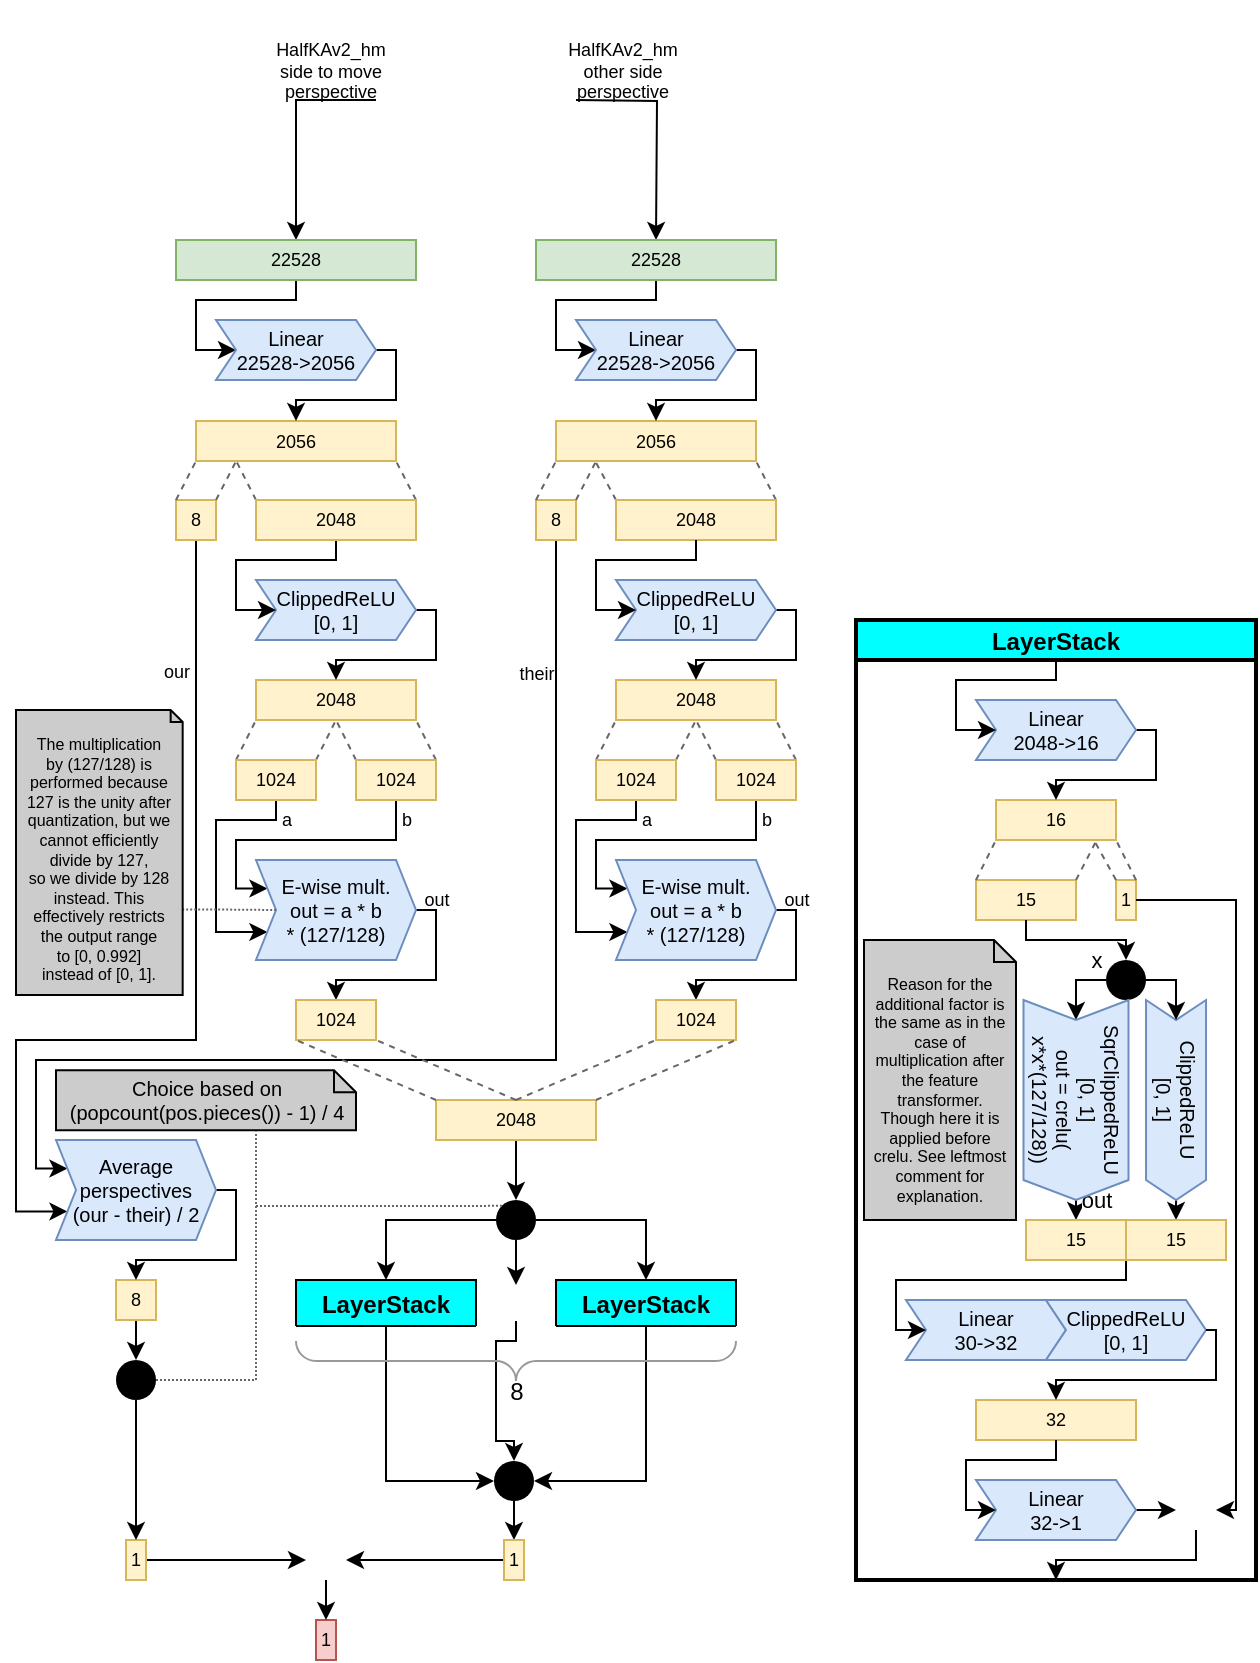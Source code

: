 <mxfile version="21.3.6" type="device">
  <diagram id="WEN0L9vgDvnMjeqGFGax" name="Page-1">
    <mxGraphModel dx="330" dy="269" grid="1" gridSize="10" guides="1" tooltips="1" connect="1" arrows="1" fold="1" page="1" pageScale="1" pageWidth="850" pageHeight="1100" math="0" shadow="0">
      <root>
        <mxCell id="0" />
        <mxCell id="1" parent="0" />
        <mxCell id="uz10yLNLv4WFwoIeB_5W-53" value="&lt;br&gt;&lt;div style=&quot;font-size: 9px&quot;&gt;HalfKAv2&lt;font style=&quot;font-size: 9px&quot;&gt;_hm&lt;/font&gt;&lt;/div&gt;&lt;div style=&quot;font-size: 9px&quot;&gt;other side &lt;br style=&quot;font-size: 9px&quot;&gt;perspective&lt;br style=&quot;font-size: 9px&quot;&gt;&lt;/div&gt;" style="edgeStyle=orthogonalEdgeStyle;rounded=0;sketch=0;jumpStyle=none;orthogonalLoop=1;jettySize=auto;html=1;exitX=1;exitY=0.5;exitDx=0;exitDy=0;entryX=0.5;entryY=0;entryDx=0;entryDy=0;shadow=0;labelBackgroundColor=none;fontSize=9;strokeColor=#000000;" parent="1" edge="1">
          <mxGeometry x="-0.4" y="10" relative="1" as="geometry">
            <mxPoint x="-10" y="-10" as="offset" />
            <mxPoint x="450" y="160" as="sourcePoint" />
            <mxPoint x="490" y="230" as="targetPoint" />
          </mxGeometry>
        </mxCell>
        <mxCell id="uz10yLNLv4WFwoIeB_5W-54" value="&lt;br&gt;&lt;div style=&quot;font-size: 9px&quot;&gt;&lt;font style=&quot;font-size: 9px&quot;&gt;HalfKAv2_hm&lt;/font&gt;&lt;/div&gt;&lt;div style=&quot;font-size: 9px&quot;&gt;&lt;font style=&quot;font-size: 9px&quot;&gt;side to move&lt;br style=&quot;font-size: 9px&quot;&gt;&lt;/font&gt;&lt;/div&gt;&lt;div style=&quot;font-size: 9px&quot;&gt;&lt;font style=&quot;font-size: 9px&quot;&gt;perspective&lt;br style=&quot;font-size: 9px&quot;&gt;&lt;/font&gt;&lt;/div&gt;" style="edgeStyle=orthogonalEdgeStyle;rounded=0;sketch=0;jumpStyle=none;orthogonalLoop=1;jettySize=auto;html=1;exitX=0;exitY=0.5;exitDx=0;exitDy=0;entryX=0.5;entryY=0;entryDx=0;entryDy=0;shadow=0;labelBackgroundColor=none;fontSize=9;strokeColor=#000000;" parent="1" source="uz10yLNLv4WFwoIeB_5W-37" target="uz10yLNLv4WFwoIeB_5W-38" edge="1">
          <mxGeometry x="-0.4" y="-10" relative="1" as="geometry">
            <mxPoint x="10" y="-10" as="offset" />
          </mxGeometry>
        </mxCell>
        <mxCell id="uz10yLNLv4WFwoIeB_5W-37" value="" style="shape=image;html=1;verticalAlign=top;verticalLabelPosition=bottom;labelBackgroundColor=#ffffff;imageAspect=0;aspect=fixed;image=https://cdn1.iconfinder.com/data/icons/andriod-app/32/chessboard-128.png;rounded=0;shadow=0;glass=0;sketch=0;" parent="1" vertex="1">
          <mxGeometry x="350" y="110" width="100" height="100" as="geometry" />
        </mxCell>
        <mxCell id="uz10yLNLv4WFwoIeB_5W-83" style="edgeStyle=orthogonalEdgeStyle;rounded=0;sketch=0;jumpStyle=none;jumpSize=5;orthogonalLoop=1;jettySize=auto;html=1;exitX=0.5;exitY=1;exitDx=0;exitDy=0;entryX=0;entryY=0.5;entryDx=0;entryDy=0;shadow=0;labelBackgroundColor=none;fontSize=9;strokeColor=#000000;strokeWidth=1;" parent="1" source="uz10yLNLv4WFwoIeB_5W-38" target="uz10yLNLv4WFwoIeB_5W-40" edge="1">
          <mxGeometry relative="1" as="geometry">
            <Array as="points">
              <mxPoint x="310" y="260" />
              <mxPoint x="260" y="260" />
              <mxPoint x="260" y="285" />
            </Array>
          </mxGeometry>
        </mxCell>
        <mxCell id="uz10yLNLv4WFwoIeB_5W-38" value="22528" style="rounded=0;whiteSpace=wrap;html=1;shadow=0;glass=0;sketch=0;fontSize=9;align=center;fillColor=#d5e8d4;strokeColor=#82b366;" parent="1" vertex="1">
          <mxGeometry x="250" y="230" width="120" height="20" as="geometry" />
        </mxCell>
        <mxCell id="uz10yLNLv4WFwoIeB_5W-79" style="edgeStyle=orthogonalEdgeStyle;rounded=0;sketch=0;jumpStyle=none;jumpSize=5;orthogonalLoop=1;jettySize=auto;html=1;exitX=0.5;exitY=1;exitDx=0;exitDy=0;entryX=0;entryY=0.5;entryDx=0;entryDy=0;shadow=0;labelBackgroundColor=none;fontSize=9;strokeColor=#000000;strokeWidth=1;" parent="1" source="uz10yLNLv4WFwoIeB_5W-39" target="uz10yLNLv4WFwoIeB_5W-41" edge="1">
          <mxGeometry relative="1" as="geometry">
            <Array as="points">
              <mxPoint x="490" y="260" />
              <mxPoint x="440" y="260" />
              <mxPoint x="440" y="285" />
            </Array>
          </mxGeometry>
        </mxCell>
        <mxCell id="uz10yLNLv4WFwoIeB_5W-39" value="22528" style="rounded=0;whiteSpace=wrap;html=1;shadow=0;glass=0;sketch=0;fontSize=9;align=center;fillColor=#d5e8d4;strokeColor=#82b366;" parent="1" vertex="1">
          <mxGeometry x="430" y="230" width="120" height="20" as="geometry" />
        </mxCell>
        <mxCell id="uz10yLNLv4WFwoIeB_5W-42" value="&lt;div&gt;2056&lt;/div&gt;" style="rounded=0;whiteSpace=wrap;html=1;shadow=0;glass=0;sketch=0;fontSize=9;align=center;fillColor=#fff2cc;strokeColor=#d6b656;" parent="1" vertex="1">
          <mxGeometry x="260" y="320.5" width="100" height="20" as="geometry" />
        </mxCell>
        <mxCell id="uz10yLNLv4WFwoIeB_5W-267" style="edgeStyle=orthogonalEdgeStyle;rounded=0;sketch=0;jumpStyle=none;jumpSize=5;orthogonalLoop=1;jettySize=auto;html=1;exitX=0.5;exitY=1;exitDx=0;exitDy=0;entryX=0.5;entryY=0;entryDx=0;entryDy=0;shadow=0;labelBackgroundColor=none;fontSize=12;strokeColor=#000000;strokeWidth=1;" parent="1" source="uz10yLNLv4WFwoIeB_5W-46" target="uz10yLNLv4WFwoIeB_5W-170" edge="1">
          <mxGeometry relative="1" as="geometry" />
        </mxCell>
        <mxCell id="uz10yLNLv4WFwoIeB_5W-46" value="2048" style="rounded=0;whiteSpace=wrap;html=1;shadow=0;glass=0;sketch=0;fontSize=9;align=center;fillColor=#fff2cc;strokeColor=#d6b656;" parent="1" vertex="1">
          <mxGeometry x="380" y="660" width="80" height="20" as="geometry" />
        </mxCell>
        <mxCell id="uz10yLNLv4WFwoIeB_5W-48" value="2056" style="rounded=0;whiteSpace=wrap;html=1;shadow=0;glass=0;sketch=0;fontSize=9;align=center;fillColor=#fff2cc;strokeColor=#d6b656;" parent="1" vertex="1">
          <mxGeometry x="440" y="320.5" width="100" height="20" as="geometry" />
        </mxCell>
        <mxCell id="uz10yLNLv4WFwoIeB_5W-51" value="1" style="rounded=0;whiteSpace=wrap;html=1;shadow=0;glass=0;sketch=0;fontSize=9;align=center;fillColor=#f8cecc;strokeColor=#b85450;" parent="1" vertex="1">
          <mxGeometry x="320" y="920" width="10" height="20" as="geometry" />
        </mxCell>
        <mxCell id="uz10yLNLv4WFwoIeB_5W-77" style="edgeStyle=orthogonalEdgeStyle;rounded=0;sketch=0;jumpStyle=none;jumpSize=5;orthogonalLoop=1;jettySize=auto;html=1;exitX=1;exitY=0.5;exitDx=0;exitDy=0;entryX=0.5;entryY=0;entryDx=0;entryDy=0;shadow=0;labelBackgroundColor=none;fontSize=9;strokeColor=#000000;strokeWidth=1;" parent="1" source="uz10yLNLv4WFwoIeB_5W-40" target="uz10yLNLv4WFwoIeB_5W-42" edge="1">
          <mxGeometry relative="1" as="geometry">
            <mxPoint x="385" y="285" as="sourcePoint" />
            <Array as="points">
              <mxPoint x="360" y="285" />
              <mxPoint x="360" y="310" />
              <mxPoint x="310" y="310" />
            </Array>
          </mxGeometry>
        </mxCell>
        <mxCell id="uz10yLNLv4WFwoIeB_5W-81" style="edgeStyle=orthogonalEdgeStyle;rounded=0;sketch=0;jumpStyle=none;jumpSize=5;orthogonalLoop=1;jettySize=auto;html=1;exitX=1;exitY=0.5;exitDx=0;exitDy=0;entryX=0.5;entryY=0;entryDx=0;entryDy=0;shadow=0;labelBackgroundColor=none;fontSize=9;strokeColor=#000000;strokeWidth=1;" parent="1" source="uz10yLNLv4WFwoIeB_5W-41" target="uz10yLNLv4WFwoIeB_5W-48" edge="1">
          <mxGeometry relative="1" as="geometry">
            <mxPoint x="565" y="285" as="sourcePoint" />
            <Array as="points">
              <mxPoint x="540" y="285" />
              <mxPoint x="540" y="310" />
              <mxPoint x="490" y="310" />
            </Array>
          </mxGeometry>
        </mxCell>
        <mxCell id="uz10yLNLv4WFwoIeB_5W-40" value="&lt;div style=&quot;font-size: 10px&quot;&gt;Linear&lt;/div&gt;&lt;div style=&quot;font-size: 10px&quot;&gt;22528-&amp;gt;2056&lt;/div&gt;" style="shape=step;perimeter=stepPerimeter;whiteSpace=wrap;html=1;fixedSize=1;rounded=0;shadow=0;glass=0;sketch=0;fontSize=10;align=center;size=10;fillColor=#dae8fc;strokeColor=#6c8ebf;" parent="1" vertex="1">
          <mxGeometry x="270" y="270" width="80" height="30" as="geometry" />
        </mxCell>
        <mxCell id="uz10yLNLv4WFwoIeB_5W-41" value="&lt;div style=&quot;font-size: 10px&quot;&gt;Linear&lt;/div&gt;&lt;div style=&quot;font-size: 10px&quot;&gt;22528-&amp;gt;2056&lt;/div&gt;" style="shape=step;perimeter=stepPerimeter;whiteSpace=wrap;html=1;fixedSize=1;rounded=0;shadow=0;glass=0;sketch=0;fontSize=10;align=center;size=10;fillColor=#dae8fc;strokeColor=#6c8ebf;" parent="1" vertex="1">
          <mxGeometry x="450" y="270" width="80" height="30" as="geometry" />
        </mxCell>
        <mxCell id="uz10yLNLv4WFwoIeB_5W-111" value="2048" style="rounded=0;whiteSpace=wrap;html=1;shadow=0;glass=0;sketch=0;fontSize=9;align=center;fillColor=#fff2cc;strokeColor=#d6b656;" parent="1" vertex="1">
          <mxGeometry x="290" y="450" width="80" height="20" as="geometry" />
        </mxCell>
        <mxCell id="uz10yLNLv4WFwoIeB_5W-128" value="our" style="edgeStyle=orthogonalEdgeStyle;rounded=0;sketch=0;jumpStyle=none;jumpSize=5;orthogonalLoop=1;jettySize=auto;html=1;exitX=0.5;exitY=1;exitDx=0;exitDy=0;shadow=0;labelBackgroundColor=none;fontSize=9;strokeColor=#000000;strokeWidth=1;entryX=0;entryY=0.75;entryDx=0;entryDy=0;" parent="1" source="uz10yLNLv4WFwoIeB_5W-112" target="uz10yLNLv4WFwoIeB_5W-125" edge="1">
          <mxGeometry x="-0.709" y="-10" relative="1" as="geometry">
            <mxPoint x="250" y="705" as="targetPoint" />
            <Array as="points">
              <mxPoint x="260" y="630" />
              <mxPoint x="170" y="630" />
              <mxPoint x="170" y="716" />
            </Array>
            <mxPoint as="offset" />
          </mxGeometry>
        </mxCell>
        <mxCell id="uz10yLNLv4WFwoIeB_5W-112" value="8" style="rounded=0;whiteSpace=wrap;html=1;shadow=0;glass=0;sketch=0;fontSize=9;align=center;fillColor=#fff2cc;strokeColor=#d6b656;" parent="1" vertex="1">
          <mxGeometry x="250" y="360" width="20" height="20" as="geometry" />
        </mxCell>
        <mxCell id="uz10yLNLv4WFwoIeB_5W-129" value="their" style="edgeStyle=orthogonalEdgeStyle;rounded=0;sketch=0;jumpStyle=none;jumpSize=5;orthogonalLoop=1;jettySize=auto;html=1;exitX=0.5;exitY=1;exitDx=0;exitDy=0;shadow=0;labelBackgroundColor=none;fontSize=9;strokeColor=#000000;strokeWidth=1;entryX=0;entryY=0.25;entryDx=0;entryDy=0;" parent="1" source="uz10yLNLv4WFwoIeB_5W-118" target="uz10yLNLv4WFwoIeB_5W-125" edge="1">
          <mxGeometry x="-0.774" y="-10" relative="1" as="geometry">
            <mxPoint x="250" y="700" as="targetPoint" />
            <Array as="points">
              <mxPoint x="440" y="640" />
              <mxPoint x="180" y="640" />
              <mxPoint x="180" y="694" />
            </Array>
            <mxPoint as="offset" />
          </mxGeometry>
        </mxCell>
        <mxCell id="uz10yLNLv4WFwoIeB_5W-118" value="8" style="rounded=0;whiteSpace=wrap;html=1;shadow=0;glass=0;sketch=0;fontSize=9;align=center;fillColor=#fff2cc;strokeColor=#d6b656;" parent="1" vertex="1">
          <mxGeometry x="430" y="360" width="20" height="20" as="geometry" />
        </mxCell>
        <mxCell id="uz10yLNLv4WFwoIeB_5W-442" style="edgeStyle=elbowEdgeStyle;rounded=0;sketch=0;jumpStyle=none;jumpSize=5;orthogonalLoop=1;jettySize=auto;html=1;exitX=0.5;exitY=1;exitDx=0;exitDy=0;entryX=0.5;entryY=0;entryDx=0;entryDy=0;shadow=0;labelBackgroundColor=none;fontFamily=Helvetica;fontSize=8;strokeColor=#000000;strokeWidth=1;" parent="1" source="uz10yLNLv4WFwoIeB_5W-123" target="uz10yLNLv4WFwoIeB_5W-440" edge="1">
          <mxGeometry relative="1" as="geometry" />
        </mxCell>
        <mxCell id="uz10yLNLv4WFwoIeB_5W-123" value="8" style="rounded=0;whiteSpace=wrap;html=1;shadow=0;glass=0;sketch=0;fontSize=9;align=center;fillColor=#fff2cc;strokeColor=#d6b656;" parent="1" vertex="1">
          <mxGeometry x="220" y="750" width="20" height="20" as="geometry" />
        </mxCell>
        <mxCell id="uz10yLNLv4WFwoIeB_5W-138" style="edgeStyle=orthogonalEdgeStyle;rounded=0;sketch=0;jumpStyle=none;jumpSize=5;orthogonalLoop=1;jettySize=auto;html=1;exitX=1;exitY=0.5;exitDx=0;exitDy=0;entryX=0.5;entryY=0;entryDx=0;entryDy=0;shadow=0;labelBackgroundColor=none;fontSize=9;strokeColor=#000000;strokeWidth=1;" parent="1" source="uz10yLNLv4WFwoIeB_5W-125" target="uz10yLNLv4WFwoIeB_5W-123" edge="1">
          <mxGeometry relative="1" as="geometry">
            <mxPoint x="342.5" y="705" as="sourcePoint" />
            <mxPoint x="303.01" y="751.6" as="targetPoint" />
            <Array as="points">
              <mxPoint x="280" y="705" />
              <mxPoint x="280" y="740" />
              <mxPoint x="230" y="740" />
            </Array>
          </mxGeometry>
        </mxCell>
        <mxCell id="uz10yLNLv4WFwoIeB_5W-125" value="&lt;div&gt;Average perspectives&lt;/div&gt;&lt;div&gt;(our - their) / 2&lt;br&gt;&lt;/div&gt;" style="shape=step;perimeter=stepPerimeter;whiteSpace=wrap;html=1;fixedSize=1;rounded=0;shadow=0;glass=0;sketch=0;fontSize=10;align=center;size=10;fillColor=#dae8fc;strokeColor=#6c8ebf;" parent="1" vertex="1">
          <mxGeometry x="190" y="680" width="80" height="50" as="geometry" />
        </mxCell>
        <mxCell id="uz10yLNLv4WFwoIeB_5W-130" value="" style="endArrow=none;dashed=1;html=1;shadow=0;labelBackgroundColor=none;fontSize=9;strokeColor=#666666;strokeWidth=1;entryX=0;entryY=1;entryDx=0;entryDy=0;exitX=0;exitY=0;exitDx=0;exitDy=0;fillColor=#f5f5f5;" parent="1" source="uz10yLNLv4WFwoIeB_5W-112" target="uz10yLNLv4WFwoIeB_5W-42" edge="1">
          <mxGeometry width="50" height="50" relative="1" as="geometry">
            <mxPoint x="435" y="400" as="sourcePoint" />
            <mxPoint x="350" y="350" as="targetPoint" />
          </mxGeometry>
        </mxCell>
        <mxCell id="uz10yLNLv4WFwoIeB_5W-131" value="" style="endArrow=none;dashed=1;html=1;shadow=0;labelBackgroundColor=none;fontSize=9;strokeColor=#666666;strokeWidth=1;entryX=0.201;entryY=0.999;entryDx=0;entryDy=0;fillColor=#f5f5f5;entryPerimeter=0;exitX=1;exitY=0;exitDx=0;exitDy=0;" parent="1" source="uz10yLNLv4WFwoIeB_5W-112" target="uz10yLNLv4WFwoIeB_5W-42" edge="1">
          <mxGeometry width="50" height="50" relative="1" as="geometry">
            <mxPoint x="290" y="360" as="sourcePoint" />
            <mxPoint x="295" y="340" as="targetPoint" />
          </mxGeometry>
        </mxCell>
        <mxCell id="uz10yLNLv4WFwoIeB_5W-132" value="" style="endArrow=none;dashed=1;html=1;shadow=0;labelBackgroundColor=none;fontSize=9;strokeColor=#666666;strokeWidth=1;entryX=0.201;entryY=0.999;entryDx=0;entryDy=0;exitX=0;exitY=0;exitDx=0;exitDy=0;fillColor=#f5f5f5;entryPerimeter=0;" parent="1" source="AoxCbPdnyeFcib-0XHXX-18" target="uz10yLNLv4WFwoIeB_5W-42" edge="1">
          <mxGeometry width="50" height="50" relative="1" as="geometry">
            <mxPoint x="300" y="360" as="sourcePoint" />
            <mxPoint x="305" y="340" as="targetPoint" />
          </mxGeometry>
        </mxCell>
        <mxCell id="uz10yLNLv4WFwoIeB_5W-133" value="" style="endArrow=none;dashed=1;html=1;shadow=0;labelBackgroundColor=none;fontSize=9;strokeColor=#666666;strokeWidth=1;entryX=1;entryY=1;entryDx=0;entryDy=0;exitX=1;exitY=0;exitDx=0;exitDy=0;fillColor=#f5f5f5;startArrow=none;" parent="1" source="AoxCbPdnyeFcib-0XHXX-18" target="uz10yLNLv4WFwoIeB_5W-42" edge="1">
          <mxGeometry width="50" height="50" relative="1" as="geometry">
            <mxPoint x="349.97" y="360" as="sourcePoint" />
            <mxPoint x="345.02" y="339.98" as="targetPoint" />
          </mxGeometry>
        </mxCell>
        <mxCell id="uz10yLNLv4WFwoIeB_5W-134" value="" style="endArrow=none;dashed=1;html=1;shadow=0;labelBackgroundColor=none;fontSize=9;strokeColor=#666666;strokeWidth=1;entryX=0;entryY=1;entryDx=0;entryDy=0;exitX=0;exitY=0;exitDx=0;exitDy=0;fillColor=#f5f5f5;" parent="1" source="uz10yLNLv4WFwoIeB_5W-118" target="uz10yLNLv4WFwoIeB_5W-48" edge="1">
          <mxGeometry width="50" height="50" relative="1" as="geometry">
            <mxPoint x="460" y="360.02" as="sourcePoint" />
            <mxPoint x="465" y="340.02" as="targetPoint" />
          </mxGeometry>
        </mxCell>
        <mxCell id="uz10yLNLv4WFwoIeB_5W-135" value="" style="endArrow=none;dashed=1;html=1;shadow=0;labelBackgroundColor=none;fontSize=9;strokeColor=#666666;strokeWidth=1;entryX=0.201;entryY=0.999;entryDx=0;entryDy=0;fillColor=#f5f5f5;entryPerimeter=0;exitX=1;exitY=0;exitDx=0;exitDy=0;" parent="1" source="uz10yLNLv4WFwoIeB_5W-118" target="uz10yLNLv4WFwoIeB_5W-48" edge="1">
          <mxGeometry width="50" height="50" relative="1" as="geometry">
            <mxPoint x="470" y="360.02" as="sourcePoint" />
            <mxPoint x="475.05" y="340" as="targetPoint" />
          </mxGeometry>
        </mxCell>
        <mxCell id="uz10yLNLv4WFwoIeB_5W-136" value="" style="endArrow=none;dashed=1;html=1;shadow=0;labelBackgroundColor=none;fontSize=9;strokeColor=#666666;strokeWidth=1;entryX=0.196;entryY=0.999;entryDx=0;entryDy=0;exitX=0;exitY=0;exitDx=0;exitDy=0;fillColor=#f5f5f5;entryPerimeter=0;" parent="1" source="AoxCbPdnyeFcib-0XHXX-20" target="uz10yLNLv4WFwoIeB_5W-48" edge="1">
          <mxGeometry width="50" height="50" relative="1" as="geometry">
            <mxPoint x="470" y="360" as="sourcePoint" />
            <mxPoint x="475.05" y="340" as="targetPoint" />
          </mxGeometry>
        </mxCell>
        <mxCell id="uz10yLNLv4WFwoIeB_5W-137" value="" style="endArrow=none;dashed=1;html=1;shadow=0;labelBackgroundColor=none;fontSize=9;strokeColor=#666666;strokeWidth=1;entryX=1;entryY=1;entryDx=0;entryDy=0;fillColor=#f5f5f5;exitX=1;exitY=0;exitDx=0;exitDy=0;" parent="1" source="AoxCbPdnyeFcib-0XHXX-20" target="uz10yLNLv4WFwoIeB_5W-48" edge="1">
          <mxGeometry width="50" height="50" relative="1" as="geometry">
            <mxPoint x="550" y="360" as="sourcePoint" />
            <mxPoint x="515" y="340.02" as="targetPoint" />
          </mxGeometry>
        </mxCell>
        <mxCell id="uz10yLNLv4WFwoIeB_5W-145" style="edgeStyle=orthogonalEdgeStyle;rounded=0;sketch=0;jumpStyle=none;jumpSize=5;orthogonalLoop=1;jettySize=auto;html=1;entryX=0.5;entryY=0;entryDx=0;entryDy=0;shadow=0;labelBackgroundColor=none;fontSize=9;strokeColor=#000000;strokeWidth=1;exitX=0.5;exitY=1;exitDx=0;exitDy=0;" parent="1" source="uz10yLNLv4WFwoIeB_5W-456" target="uz10yLNLv4WFwoIeB_5W-51" edge="1">
          <mxGeometry relative="1" as="geometry">
            <mxPoint x="325" y="900" as="sourcePoint" />
          </mxGeometry>
        </mxCell>
        <mxCell id="uz10yLNLv4WFwoIeB_5W-425" style="edgeStyle=orthogonalEdgeStyle;rounded=0;sketch=0;jumpStyle=none;jumpSize=5;orthogonalLoop=1;jettySize=auto;html=1;exitX=0;exitY=0.5;exitDx=0;exitDy=0;entryX=0.5;entryY=0;entryDx=0;entryDy=0;shadow=0;labelBackgroundColor=none;fontSize=12;strokeColor=#000000;strokeWidth=1;" parent="1" source="uz10yLNLv4WFwoIeB_5W-170" target="uz10yLNLv4WFwoIeB_5W-271" edge="1">
          <mxGeometry relative="1" as="geometry" />
        </mxCell>
        <mxCell id="uz10yLNLv4WFwoIeB_5W-426" style="edgeStyle=orthogonalEdgeStyle;rounded=0;sketch=0;jumpStyle=none;jumpSize=5;orthogonalLoop=1;jettySize=auto;html=1;exitX=1;exitY=0.5;exitDx=0;exitDy=0;entryX=0.5;entryY=0;entryDx=0;entryDy=0;shadow=0;labelBackgroundColor=none;fontSize=12;strokeColor=#000000;strokeWidth=1;" parent="1" source="uz10yLNLv4WFwoIeB_5W-170" target="uz10yLNLv4WFwoIeB_5W-367" edge="1">
          <mxGeometry relative="1" as="geometry" />
        </mxCell>
        <mxCell id="uz10yLNLv4WFwoIeB_5W-427" style="edgeStyle=orthogonalEdgeStyle;rounded=0;sketch=0;jumpStyle=none;jumpSize=5;orthogonalLoop=1;jettySize=auto;html=1;exitX=0.5;exitY=1;exitDx=0;exitDy=0;entryX=0;entryY=0.5;entryDx=0;entryDy=0;shadow=0;labelBackgroundColor=none;fontSize=12;strokeColor=#000000;strokeWidth=1;" parent="1" source="uz10yLNLv4WFwoIeB_5W-170" target="uz10yLNLv4WFwoIeB_5W-424" edge="1">
          <mxGeometry relative="1" as="geometry" />
        </mxCell>
        <mxCell id="uz10yLNLv4WFwoIeB_5W-170" value="" style="ellipse;fillColor=#000000;strokeColor=none;rounded=0;shadow=0;glass=0;labelBackgroundColor=none;sketch=0;fontSize=12;align=center;html=0;" parent="1" vertex="1">
          <mxGeometry x="410" y="710" width="20" height="20" as="geometry" />
        </mxCell>
        <mxCell id="uz10yLNLv4WFwoIeB_5W-432" style="edgeStyle=orthogonalEdgeStyle;rounded=0;sketch=0;jumpStyle=none;jumpSize=5;orthogonalLoop=1;jettySize=auto;html=1;exitX=0.5;exitY=1;exitDx=0;exitDy=0;entryX=0;entryY=0.5;entryDx=0;entryDy=0;shadow=0;labelBackgroundColor=none;fontSize=12;strokeColor=#000000;strokeWidth=1;" parent="1" source="uz10yLNLv4WFwoIeB_5W-271" target="uz10yLNLv4WFwoIeB_5W-423" edge="1">
          <mxGeometry relative="1" as="geometry" />
        </mxCell>
        <mxCell id="uz10yLNLv4WFwoIeB_5W-271" value="LayerStack" style="swimlane;rounded=0;shadow=0;glass=0;sketch=0;fontSize=12;gradientColor=none;align=center;labelBackgroundColor=none;labelBorderColor=none;fillColor=#00FFFF;" parent="1" vertex="1" collapsed="1">
          <mxGeometry x="310" y="750" width="90" height="23" as="geometry">
            <mxRectangle x="310" y="750" width="200" height="270" as="alternateBounds" />
          </mxGeometry>
        </mxCell>
        <mxCell id="uz10yLNLv4WFwoIeB_5W-272" value="32" style="rounded=0;whiteSpace=wrap;html=1;shadow=0;glass=0;sketch=0;fontSize=9;align=center;fillColor=#fff2cc;strokeColor=#d6b656;" parent="uz10yLNLv4WFwoIeB_5W-271" vertex="1">
          <mxGeometry x="89.97" y="90" width="20" height="20" as="geometry" />
        </mxCell>
        <mxCell id="uz10yLNLv4WFwoIeB_5W-273" value="32" style="rounded=0;whiteSpace=wrap;html=1;shadow=0;glass=0;sketch=0;fontSize=9;align=center;fillColor=#fff2cc;strokeColor=#d6b656;" parent="uz10yLNLv4WFwoIeB_5W-271" vertex="1">
          <mxGeometry x="89.97" y="180" width="20" height="20" as="geometry" />
        </mxCell>
        <mxCell id="uz10yLNLv4WFwoIeB_5W-274" style="edgeStyle=orthogonalEdgeStyle;rounded=0;sketch=0;jumpStyle=none;jumpSize=5;orthogonalLoop=1;jettySize=auto;html=1;exitX=1;exitY=0.5;exitDx=0;exitDy=0;shadow=0;labelBackgroundColor=none;fontSize=12;strokeColor=#000000;strokeWidth=1;" parent="uz10yLNLv4WFwoIeB_5W-271" source="uz10yLNLv4WFwoIeB_5W-275" edge="1">
          <mxGeometry relative="1" as="geometry">
            <mxPoint x="100" y="270" as="targetPoint" />
            <Array as="points">
              <mxPoint x="160" y="235" />
              <mxPoint x="160" y="260" />
            </Array>
          </mxGeometry>
        </mxCell>
        <mxCell id="uz10yLNLv4WFwoIeB_5W-275" value="&lt;div style=&quot;font-size: 10px&quot;&gt;Linear&lt;/div&gt;&lt;div style=&quot;font-size: 10px&quot;&gt;32-&amp;gt;1&lt;br style=&quot;font-size: 10px&quot;&gt;&lt;/div&gt;" style="shape=step;perimeter=stepPerimeter;whiteSpace=wrap;html=1;fixedSize=1;rounded=0;shadow=0;glass=0;sketch=0;fontSize=10;align=center;size=10;fillColor=#dae8fc;strokeColor=#6c8ebf;" parent="uz10yLNLv4WFwoIeB_5W-271" vertex="1">
          <mxGeometry x="59.97" y="220" width="80" height="30" as="geometry" />
        </mxCell>
        <mxCell id="uz10yLNLv4WFwoIeB_5W-276" style="edgeStyle=orthogonalEdgeStyle;rounded=0;sketch=0;jumpStyle=none;jumpSize=5;orthogonalLoop=1;jettySize=auto;html=1;exitX=0.5;exitY=1;exitDx=0;exitDy=0;entryX=0;entryY=0.5;entryDx=0;entryDy=0;shadow=0;labelBackgroundColor=none;fontSize=9;strokeColor=#000000;strokeWidth=1;" parent="uz10yLNLv4WFwoIeB_5W-271" source="uz10yLNLv4WFwoIeB_5W-273" target="uz10yLNLv4WFwoIeB_5W-275" edge="1">
          <mxGeometry relative="1" as="geometry">
            <mxPoint x="-455.03" y="-425" as="sourcePoint" />
            <mxPoint x="-485.03" y="-390" as="targetPoint" />
            <Array as="points">
              <mxPoint x="99.97" y="210" />
              <mxPoint x="54.97" y="210" />
              <mxPoint x="54.97" y="235" />
            </Array>
          </mxGeometry>
        </mxCell>
        <mxCell id="uz10yLNLv4WFwoIeB_5W-277" value="" style="group" parent="uz10yLNLv4WFwoIeB_5W-271" vertex="1" connectable="0">
          <mxGeometry x="24.97" y="40" width="150" height="30" as="geometry" />
        </mxCell>
        <mxCell id="uz10yLNLv4WFwoIeB_5W-278" value="&lt;div style=&quot;font-size: 10px&quot;&gt;Linear&lt;/div&gt;&lt;div style=&quot;font-size: 10px&quot;&gt;1024-&amp;gt;32&lt;br style=&quot;font-size: 10px&quot;&gt;&lt;/div&gt;" style="shape=step;perimeter=stepPerimeter;whiteSpace=wrap;html=1;fixedSize=1;rounded=0;shadow=0;glass=0;sketch=0;fontSize=10;align=center;size=10;fillColor=#dae8fc;strokeColor=#6c8ebf;" parent="uz10yLNLv4WFwoIeB_5W-277" vertex="1">
          <mxGeometry width="80" height="30" as="geometry" />
        </mxCell>
        <mxCell id="uz10yLNLv4WFwoIeB_5W-279" value="ClippedReLU&lt;br&gt;[0, 1]" style="shape=step;perimeter=stepPerimeter;whiteSpace=wrap;html=1;fixedSize=1;rounded=0;shadow=0;glass=0;sketch=0;fontSize=10;align=center;size=10;fillColor=#dae8fc;strokeColor=#6c8ebf;" parent="uz10yLNLv4WFwoIeB_5W-277" vertex="1">
          <mxGeometry x="70" width="80" height="30" as="geometry" />
        </mxCell>
        <mxCell id="uz10yLNLv4WFwoIeB_5W-280" style="edgeStyle=orthogonalEdgeStyle;rounded=0;sketch=0;jumpStyle=none;jumpSize=5;orthogonalLoop=1;jettySize=auto;html=1;exitX=1;exitY=0.5;exitDx=0;exitDy=0;shadow=0;labelBackgroundColor=none;fontSize=9;strokeColor=#000000;strokeWidth=1;entryX=0.5;entryY=0;entryDx=0;entryDy=0;" parent="uz10yLNLv4WFwoIeB_5W-271" source="uz10yLNLv4WFwoIeB_5W-279" target="uz10yLNLv4WFwoIeB_5W-272" edge="1">
          <mxGeometry relative="1" as="geometry">
            <mxPoint x="-410.03" y="-535" as="targetPoint" />
            <Array as="points">
              <mxPoint x="179.97" y="55" />
              <mxPoint x="179.97" y="80" />
              <mxPoint x="99.97" y="80" />
            </Array>
          </mxGeometry>
        </mxCell>
        <mxCell id="uz10yLNLv4WFwoIeB_5W-281" value="" style="group" parent="uz10yLNLv4WFwoIeB_5W-271" vertex="1" connectable="0">
          <mxGeometry x="24.97" y="130" width="150" height="30" as="geometry" />
        </mxCell>
        <mxCell id="uz10yLNLv4WFwoIeB_5W-282" value="&lt;div style=&quot;font-size: 10px&quot;&gt;Linear&lt;/div&gt;&lt;div style=&quot;font-size: 10px&quot;&gt;32-&amp;gt;32&lt;br style=&quot;font-size: 10px&quot;&gt;&lt;/div&gt;" style="shape=step;perimeter=stepPerimeter;whiteSpace=wrap;html=1;fixedSize=1;rounded=0;shadow=0;glass=0;sketch=0;fontSize=10;align=center;size=10;fillColor=#dae8fc;strokeColor=#6c8ebf;" parent="uz10yLNLv4WFwoIeB_5W-281" vertex="1">
          <mxGeometry width="80" height="30" as="geometry" />
        </mxCell>
        <mxCell id="uz10yLNLv4WFwoIeB_5W-283" value="ClippedReLU&lt;br&gt;[0, 1]" style="shape=step;perimeter=stepPerimeter;whiteSpace=wrap;html=1;fixedSize=1;rounded=0;shadow=0;glass=0;sketch=0;fontSize=10;align=center;size=10;fillColor=#dae8fc;strokeColor=#6c8ebf;" parent="uz10yLNLv4WFwoIeB_5W-281" vertex="1">
          <mxGeometry x="70" width="80" height="30" as="geometry" />
        </mxCell>
        <mxCell id="uz10yLNLv4WFwoIeB_5W-284" style="edgeStyle=orthogonalEdgeStyle;rounded=0;sketch=0;jumpStyle=none;jumpSize=5;orthogonalLoop=1;jettySize=auto;html=1;exitX=0.5;exitY=1;exitDx=0;exitDy=0;entryX=0;entryY=0.5;entryDx=0;entryDy=0;shadow=0;labelBackgroundColor=none;fontSize=9;strokeColor=#000000;strokeWidth=1;" parent="uz10yLNLv4WFwoIeB_5W-271" source="uz10yLNLv4WFwoIeB_5W-272" target="uz10yLNLv4WFwoIeB_5W-282" edge="1">
          <mxGeometry relative="1" as="geometry">
            <Array as="points">
              <mxPoint x="99.97" y="120" />
              <mxPoint x="19.97" y="120" />
              <mxPoint x="19.97" y="145" />
            </Array>
          </mxGeometry>
        </mxCell>
        <mxCell id="uz10yLNLv4WFwoIeB_5W-285" style="edgeStyle=orthogonalEdgeStyle;rounded=0;sketch=0;jumpStyle=none;jumpSize=5;orthogonalLoop=1;jettySize=auto;html=1;exitX=1;exitY=0.5;exitDx=0;exitDy=0;entryX=0.5;entryY=0;entryDx=0;entryDy=0;shadow=0;labelBackgroundColor=none;fontSize=9;strokeColor=#000000;strokeWidth=1;" parent="uz10yLNLv4WFwoIeB_5W-271" source="uz10yLNLv4WFwoIeB_5W-283" target="uz10yLNLv4WFwoIeB_5W-273" edge="1">
          <mxGeometry relative="1" as="geometry">
            <Array as="points">
              <mxPoint x="179.97" y="145" />
              <mxPoint x="179.97" y="170" />
              <mxPoint x="99.97" y="170" />
            </Array>
          </mxGeometry>
        </mxCell>
        <mxCell id="uz10yLNLv4WFwoIeB_5W-286" style="edgeStyle=orthogonalEdgeStyle;rounded=0;sketch=0;jumpStyle=none;jumpSize=5;orthogonalLoop=1;jettySize=auto;html=1;entryX=0;entryY=0.5;entryDx=0;entryDy=0;shadow=0;labelBackgroundColor=none;fontSize=12;strokeColor=#000000;strokeWidth=1;exitX=0.501;exitY=0.084;exitDx=0;exitDy=0;exitPerimeter=0;" parent="uz10yLNLv4WFwoIeB_5W-271" source="uz10yLNLv4WFwoIeB_5W-271" target="uz10yLNLv4WFwoIeB_5W-278" edge="1">
          <mxGeometry relative="1" as="geometry">
            <mxPoint x="120" y="30" as="sourcePoint" />
            <Array as="points">
              <mxPoint x="100" y="30" />
              <mxPoint x="20" y="30" />
              <mxPoint x="20" y="55" />
            </Array>
          </mxGeometry>
        </mxCell>
        <mxCell id="uz10yLNLv4WFwoIeB_5W-431" style="edgeStyle=orthogonalEdgeStyle;rounded=0;sketch=0;jumpStyle=none;jumpSize=5;orthogonalLoop=1;jettySize=auto;html=1;exitX=0.5;exitY=1;exitDx=0;exitDy=0;entryX=1;entryY=0.5;entryDx=0;entryDy=0;shadow=0;labelBackgroundColor=none;fontSize=12;strokeColor=#000000;strokeWidth=1;" parent="1" source="uz10yLNLv4WFwoIeB_5W-367" target="uz10yLNLv4WFwoIeB_5W-423" edge="1">
          <mxGeometry relative="1" as="geometry" />
        </mxCell>
        <mxCell id="uz10yLNLv4WFwoIeB_5W-367" value="LayerStack" style="swimlane;rounded=0;shadow=0;glass=0;sketch=0;fontSize=12;gradientColor=none;align=center;labelBackgroundColor=none;labelBorderColor=none;fillColor=#00FFFF;" parent="1" vertex="1" collapsed="1">
          <mxGeometry x="440" y="750" width="90" height="23" as="geometry">
            <mxRectangle x="560" y="740" width="200" height="270" as="alternateBounds" />
          </mxGeometry>
        </mxCell>
        <mxCell id="uz10yLNLv4WFwoIeB_5W-368" value="32" style="rounded=0;whiteSpace=wrap;html=1;shadow=0;glass=0;sketch=0;fontSize=9;align=center;fillColor=#fff2cc;strokeColor=#d6b656;" parent="uz10yLNLv4WFwoIeB_5W-367" vertex="1">
          <mxGeometry x="89.97" y="90" width="20" height="20" as="geometry" />
        </mxCell>
        <mxCell id="uz10yLNLv4WFwoIeB_5W-369" value="32" style="rounded=0;whiteSpace=wrap;html=1;shadow=0;glass=0;sketch=0;fontSize=9;align=center;fillColor=#fff2cc;strokeColor=#d6b656;" parent="uz10yLNLv4WFwoIeB_5W-367" vertex="1">
          <mxGeometry x="89.97" y="180" width="20" height="20" as="geometry" />
        </mxCell>
        <mxCell id="uz10yLNLv4WFwoIeB_5W-370" style="edgeStyle=orthogonalEdgeStyle;rounded=0;sketch=0;jumpStyle=none;jumpSize=5;orthogonalLoop=1;jettySize=auto;html=1;exitX=1;exitY=0.5;exitDx=0;exitDy=0;shadow=0;labelBackgroundColor=none;fontSize=12;strokeColor=#000000;strokeWidth=1;" parent="uz10yLNLv4WFwoIeB_5W-367" source="uz10yLNLv4WFwoIeB_5W-371" edge="1">
          <mxGeometry relative="1" as="geometry">
            <mxPoint x="100" y="270" as="targetPoint" />
            <Array as="points">
              <mxPoint x="160" y="235" />
              <mxPoint x="160" y="260" />
            </Array>
          </mxGeometry>
        </mxCell>
        <mxCell id="uz10yLNLv4WFwoIeB_5W-371" value="&lt;div style=&quot;font-size: 10px&quot;&gt;Linear&lt;/div&gt;&lt;div style=&quot;font-size: 10px&quot;&gt;32-&amp;gt;1&lt;br style=&quot;font-size: 10px&quot;&gt;&lt;/div&gt;" style="shape=step;perimeter=stepPerimeter;whiteSpace=wrap;html=1;fixedSize=1;rounded=0;shadow=0;glass=0;sketch=0;fontSize=10;align=center;size=10;fillColor=#dae8fc;strokeColor=#6c8ebf;" parent="uz10yLNLv4WFwoIeB_5W-367" vertex="1">
          <mxGeometry x="59.97" y="220" width="80" height="30" as="geometry" />
        </mxCell>
        <mxCell id="uz10yLNLv4WFwoIeB_5W-372" style="edgeStyle=orthogonalEdgeStyle;rounded=0;sketch=0;jumpStyle=none;jumpSize=5;orthogonalLoop=1;jettySize=auto;html=1;exitX=0.5;exitY=1;exitDx=0;exitDy=0;entryX=0;entryY=0.5;entryDx=0;entryDy=0;shadow=0;labelBackgroundColor=none;fontSize=9;strokeColor=#000000;strokeWidth=1;" parent="uz10yLNLv4WFwoIeB_5W-367" source="uz10yLNLv4WFwoIeB_5W-369" target="uz10yLNLv4WFwoIeB_5W-371" edge="1">
          <mxGeometry relative="1" as="geometry">
            <mxPoint x="-455.03" y="-425" as="sourcePoint" />
            <mxPoint x="-485.03" y="-390" as="targetPoint" />
            <Array as="points">
              <mxPoint x="99.97" y="210" />
              <mxPoint x="54.97" y="210" />
              <mxPoint x="54.97" y="235" />
            </Array>
          </mxGeometry>
        </mxCell>
        <mxCell id="uz10yLNLv4WFwoIeB_5W-373" value="" style="group" parent="uz10yLNLv4WFwoIeB_5W-367" vertex="1" connectable="0">
          <mxGeometry x="24.97" y="40" width="150" height="30" as="geometry" />
        </mxCell>
        <mxCell id="uz10yLNLv4WFwoIeB_5W-374" value="&lt;div style=&quot;font-size: 10px&quot;&gt;Linear&lt;/div&gt;&lt;div style=&quot;font-size: 10px&quot;&gt;1024-&amp;gt;32&lt;br style=&quot;font-size: 10px&quot;&gt;&lt;/div&gt;" style="shape=step;perimeter=stepPerimeter;whiteSpace=wrap;html=1;fixedSize=1;rounded=0;shadow=0;glass=0;sketch=0;fontSize=10;align=center;size=10;fillColor=#dae8fc;strokeColor=#6c8ebf;" parent="uz10yLNLv4WFwoIeB_5W-373" vertex="1">
          <mxGeometry width="80" height="30" as="geometry" />
        </mxCell>
        <mxCell id="uz10yLNLv4WFwoIeB_5W-375" value="ClippedReLU&lt;br&gt;[0, 1]" style="shape=step;perimeter=stepPerimeter;whiteSpace=wrap;html=1;fixedSize=1;rounded=0;shadow=0;glass=0;sketch=0;fontSize=10;align=center;size=10;fillColor=#dae8fc;strokeColor=#6c8ebf;" parent="uz10yLNLv4WFwoIeB_5W-373" vertex="1">
          <mxGeometry x="70" width="80" height="30" as="geometry" />
        </mxCell>
        <mxCell id="uz10yLNLv4WFwoIeB_5W-376" style="edgeStyle=orthogonalEdgeStyle;rounded=0;sketch=0;jumpStyle=none;jumpSize=5;orthogonalLoop=1;jettySize=auto;html=1;exitX=1;exitY=0.5;exitDx=0;exitDy=0;shadow=0;labelBackgroundColor=none;fontSize=9;strokeColor=#000000;strokeWidth=1;entryX=0.5;entryY=0;entryDx=0;entryDy=0;" parent="uz10yLNLv4WFwoIeB_5W-367" source="uz10yLNLv4WFwoIeB_5W-375" target="uz10yLNLv4WFwoIeB_5W-368" edge="1">
          <mxGeometry relative="1" as="geometry">
            <mxPoint x="-410.03" y="-535" as="targetPoint" />
            <Array as="points">
              <mxPoint x="179.97" y="55" />
              <mxPoint x="179.97" y="80" />
              <mxPoint x="99.97" y="80" />
            </Array>
          </mxGeometry>
        </mxCell>
        <mxCell id="uz10yLNLv4WFwoIeB_5W-377" value="" style="group" parent="uz10yLNLv4WFwoIeB_5W-367" vertex="1" connectable="0">
          <mxGeometry x="24.97" y="130" width="150" height="30" as="geometry" />
        </mxCell>
        <mxCell id="uz10yLNLv4WFwoIeB_5W-378" value="&lt;div style=&quot;font-size: 10px&quot;&gt;Linear&lt;/div&gt;&lt;div style=&quot;font-size: 10px&quot;&gt;32-&amp;gt;32&lt;br style=&quot;font-size: 10px&quot;&gt;&lt;/div&gt;" style="shape=step;perimeter=stepPerimeter;whiteSpace=wrap;html=1;fixedSize=1;rounded=0;shadow=0;glass=0;sketch=0;fontSize=10;align=center;size=10;fillColor=#dae8fc;strokeColor=#6c8ebf;" parent="uz10yLNLv4WFwoIeB_5W-377" vertex="1">
          <mxGeometry width="80" height="30" as="geometry" />
        </mxCell>
        <mxCell id="uz10yLNLv4WFwoIeB_5W-379" value="ClippedReLU&lt;br&gt;[0, 1]" style="shape=step;perimeter=stepPerimeter;whiteSpace=wrap;html=1;fixedSize=1;rounded=0;shadow=0;glass=0;sketch=0;fontSize=10;align=center;size=10;fillColor=#dae8fc;strokeColor=#6c8ebf;" parent="uz10yLNLv4WFwoIeB_5W-377" vertex="1">
          <mxGeometry x="70" width="80" height="30" as="geometry" />
        </mxCell>
        <mxCell id="uz10yLNLv4WFwoIeB_5W-380" style="edgeStyle=orthogonalEdgeStyle;rounded=0;sketch=0;jumpStyle=none;jumpSize=5;orthogonalLoop=1;jettySize=auto;html=1;exitX=0.5;exitY=1;exitDx=0;exitDy=0;entryX=0;entryY=0.5;entryDx=0;entryDy=0;shadow=0;labelBackgroundColor=none;fontSize=9;strokeColor=#000000;strokeWidth=1;" parent="uz10yLNLv4WFwoIeB_5W-367" source="uz10yLNLv4WFwoIeB_5W-368" target="uz10yLNLv4WFwoIeB_5W-378" edge="1">
          <mxGeometry relative="1" as="geometry">
            <Array as="points">
              <mxPoint x="99.97" y="120" />
              <mxPoint x="19.97" y="120" />
              <mxPoint x="19.97" y="145" />
            </Array>
          </mxGeometry>
        </mxCell>
        <mxCell id="uz10yLNLv4WFwoIeB_5W-381" style="edgeStyle=orthogonalEdgeStyle;rounded=0;sketch=0;jumpStyle=none;jumpSize=5;orthogonalLoop=1;jettySize=auto;html=1;exitX=1;exitY=0.5;exitDx=0;exitDy=0;entryX=0.5;entryY=0;entryDx=0;entryDy=0;shadow=0;labelBackgroundColor=none;fontSize=9;strokeColor=#000000;strokeWidth=1;" parent="uz10yLNLv4WFwoIeB_5W-367" source="uz10yLNLv4WFwoIeB_5W-379" target="uz10yLNLv4WFwoIeB_5W-369" edge="1">
          <mxGeometry relative="1" as="geometry">
            <Array as="points">
              <mxPoint x="179.97" y="145" />
              <mxPoint x="179.97" y="170" />
              <mxPoint x="99.97" y="170" />
            </Array>
          </mxGeometry>
        </mxCell>
        <mxCell id="uz10yLNLv4WFwoIeB_5W-382" style="edgeStyle=orthogonalEdgeStyle;rounded=0;sketch=0;jumpStyle=none;jumpSize=5;orthogonalLoop=1;jettySize=auto;html=1;entryX=0;entryY=0.5;entryDx=0;entryDy=0;shadow=0;labelBackgroundColor=none;fontSize=12;strokeColor=#000000;strokeWidth=1;exitX=0.501;exitY=0.084;exitDx=0;exitDy=0;exitPerimeter=0;" parent="uz10yLNLv4WFwoIeB_5W-367" source="uz10yLNLv4WFwoIeB_5W-367" target="uz10yLNLv4WFwoIeB_5W-374" edge="1">
          <mxGeometry relative="1" as="geometry">
            <mxPoint x="120" y="30" as="sourcePoint" />
            <Array as="points">
              <mxPoint x="100" y="30" />
              <mxPoint x="20" y="30" />
              <mxPoint x="20" y="55" />
            </Array>
          </mxGeometry>
        </mxCell>
        <mxCell id="uz10yLNLv4WFwoIeB_5W-459" style="edgeStyle=elbowEdgeStyle;rounded=0;sketch=0;jumpStyle=none;jumpSize=5;orthogonalLoop=1;jettySize=auto;html=1;exitX=0.5;exitY=1;exitDx=0;exitDy=0;entryX=0.5;entryY=0;entryDx=0;entryDy=0;shadow=0;labelBackgroundColor=none;fontFamily=Helvetica;fontSize=8;endArrow=classic;endFill=1;strokeColor=#000000;strokeWidth=1;" parent="1" source="uz10yLNLv4WFwoIeB_5W-423" target="uz10yLNLv4WFwoIeB_5W-445" edge="1">
          <mxGeometry relative="1" as="geometry" />
        </mxCell>
        <mxCell id="uz10yLNLv4WFwoIeB_5W-423" value="" style="ellipse;fillColor=#000000;strokeColor=none;rounded=0;shadow=0;glass=0;labelBackgroundColor=none;sketch=0;fontSize=12;align=center;html=0;" parent="1" vertex="1">
          <mxGeometry x="409" y="840.5" width="20" height="20" as="geometry" />
        </mxCell>
        <mxCell id="uz10yLNLv4WFwoIeB_5W-430" style="edgeStyle=orthogonalEdgeStyle;rounded=0;sketch=0;jumpStyle=none;jumpSize=5;orthogonalLoop=1;jettySize=auto;html=1;exitX=1;exitY=0.5;exitDx=0;exitDy=0;entryX=0.5;entryY=0;entryDx=0;entryDy=0;shadow=0;labelBackgroundColor=none;fontSize=12;strokeColor=#000000;strokeWidth=1;" parent="1" source="uz10yLNLv4WFwoIeB_5W-424" target="uz10yLNLv4WFwoIeB_5W-423" edge="1">
          <mxGeometry relative="1" as="geometry">
            <Array as="points">
              <mxPoint x="420" y="780.5" />
              <mxPoint x="410" y="780.5" />
              <mxPoint x="410" y="830.5" />
              <mxPoint x="419" y="830.5" />
            </Array>
          </mxGeometry>
        </mxCell>
        <mxCell id="uz10yLNLv4WFwoIeB_5W-424" value="" style="shape=image;html=1;verticalAlign=top;verticalLabelPosition=bottom;labelBackgroundColor=#ffffff;imageAspect=0;aspect=fixed;image=https://cdn0.iconfinder.com/data/icons/very-basic-android-l-lollipop-icon-pack/24/menu2-128.png;rounded=0;shadow=0;glass=0;sketch=0;fontSize=12;fillColor=#00FFFF;gradientColor=none;align=center;rotation=90;" parent="1" vertex="1">
          <mxGeometry x="411" y="752.5" width="18" height="18" as="geometry" />
        </mxCell>
        <mxCell id="uz10yLNLv4WFwoIeB_5W-428" value="" style="verticalLabelPosition=bottom;shadow=0;dashed=0;align=center;html=1;verticalAlign=top;strokeWidth=1;shape=mxgraph.mockup.markup.curlyBrace;strokeColor=#999999;rounded=0;glass=0;labelBackgroundColor=none;sketch=0;fontSize=12;fillColor=#00FFFF;gradientColor=none;rotation=-180;" parent="1" vertex="1">
          <mxGeometry x="310" y="780.5" width="220" height="20" as="geometry" />
        </mxCell>
        <mxCell id="uz10yLNLv4WFwoIeB_5W-429" value="8" style="text;html=1;align=center;verticalAlign=middle;resizable=0;points=[];autosize=1;strokeColor=none;fontSize=12;" parent="1" vertex="1">
          <mxGeometry x="410" y="795.5" width="20" height="20" as="geometry" />
        </mxCell>
        <mxCell id="uz10yLNLv4WFwoIeB_5W-438" value="" style="group;imageAspect=1;labelBorderColor=none;labelBackgroundColor=none;fontFamily=Verdana;fontStyle=0;fontSize=12;" parent="1" vertex="1" connectable="0">
          <mxGeometry x="190" y="642" width="180" height="40" as="geometry" />
        </mxCell>
        <mxCell id="uz10yLNLv4WFwoIeB_5W-435" value="" style="shape=note2;boundedLbl=1;whiteSpace=wrap;html=1;size=11;verticalAlign=top;align=center;rounded=0;shadow=0;glass=0;labelBackgroundColor=none;sketch=0;fontSize=8;fillColor=#CCCCCC;gradientColor=none;" parent="uz10yLNLv4WFwoIeB_5W-438" vertex="1">
          <mxGeometry y="3.12" width="150" height="30" as="geometry" />
        </mxCell>
        <mxCell id="uz10yLNLv4WFwoIeB_5W-437" value="&lt;font style=&quot;font-size: 10px&quot;&gt;Choice based on &lt;br&gt;(popcount(pos.pieces()) - 1) / 4&lt;/font&gt;" style="text;html=1;align=center;verticalAlign=middle;resizable=0;points=[];autosize=1;strokeColor=none;fontSize=8;fontFamily=Helvetica;" parent="uz10yLNLv4WFwoIeB_5W-438" vertex="1">
          <mxGeometry x="-5.004" y="3.12" width="160" height="30" as="geometry" />
        </mxCell>
        <mxCell id="uz10yLNLv4WFwoIeB_5W-439" value="" style="endArrow=none;dashed=1;html=1;dashPattern=1 1;strokeWidth=1;shadow=0;labelBackgroundColor=none;fontSize=8;fillColor=#f5f5f5;strokeColor=#666666;edgeStyle=elbowEdgeStyle;rounded=0;entryX=0;entryY=0;entryDx=0;entryDy=0;" parent="1" target="uz10yLNLv4WFwoIeB_5W-170" edge="1">
          <mxGeometry width="50" height="50" relative="1" as="geometry">
            <mxPoint x="290" y="713" as="sourcePoint" />
            <mxPoint x="410" y="713" as="targetPoint" />
            <Array as="points">
              <mxPoint x="340" y="710" />
            </Array>
          </mxGeometry>
        </mxCell>
        <mxCell id="uz10yLNLv4WFwoIeB_5W-444" style="edgeStyle=elbowEdgeStyle;rounded=0;sketch=0;jumpStyle=none;jumpSize=5;orthogonalLoop=1;jettySize=auto;html=1;exitX=1;exitY=0.5;exitDx=0;exitDy=0;shadow=0;labelBackgroundColor=none;fontFamily=Helvetica;fontSize=8;strokeColor=#666666;strokeWidth=1;fillColor=#f5f5f5;dashed=1;dashPattern=1 1;endArrow=none;endFill=0;entryX=0.661;entryY=1.02;entryDx=0;entryDy=0;entryPerimeter=0;" parent="1" source="uz10yLNLv4WFwoIeB_5W-440" target="uz10yLNLv4WFwoIeB_5W-437" edge="1">
          <mxGeometry relative="1" as="geometry">
            <Array as="points">
              <mxPoint x="290" y="720" />
            </Array>
            <mxPoint x="300" y="690" as="targetPoint" />
          </mxGeometry>
        </mxCell>
        <mxCell id="uz10yLNLv4WFwoIeB_5W-440" value="" style="ellipse;fillColor=#000000;strokeColor=none;rounded=0;shadow=0;glass=0;labelBackgroundColor=none;sketch=0;fontSize=12;align=center;html=0;" parent="1" vertex="1">
          <mxGeometry x="220" y="790" width="20" height="20" as="geometry" />
        </mxCell>
        <mxCell id="uz10yLNLv4WFwoIeB_5W-457" style="edgeStyle=elbowEdgeStyle;rounded=0;sketch=0;jumpStyle=none;jumpSize=5;orthogonalLoop=1;jettySize=auto;html=1;exitX=0;exitY=0.5;exitDx=0;exitDy=0;entryX=1;entryY=0.5;entryDx=0;entryDy=0;shadow=0;labelBackgroundColor=none;fontFamily=Helvetica;fontSize=8;endArrow=classic;endFill=1;strokeColor=#000000;strokeWidth=1;" parent="1" source="uz10yLNLv4WFwoIeB_5W-445" target="uz10yLNLv4WFwoIeB_5W-456" edge="1">
          <mxGeometry relative="1" as="geometry" />
        </mxCell>
        <mxCell id="uz10yLNLv4WFwoIeB_5W-445" value="1" style="rounded=0;whiteSpace=wrap;html=1;shadow=0;glass=0;sketch=0;fontSize=9;align=center;fillColor=#fff2cc;strokeColor=#d6b656;" parent="1" vertex="1">
          <mxGeometry x="414" y="880" width="10" height="20" as="geometry" />
        </mxCell>
        <mxCell id="uz10yLNLv4WFwoIeB_5W-458" style="edgeStyle=elbowEdgeStyle;rounded=0;sketch=0;jumpStyle=none;jumpSize=5;orthogonalLoop=1;jettySize=auto;html=1;exitX=1;exitY=0.5;exitDx=0;exitDy=0;entryX=0;entryY=0.5;entryDx=0;entryDy=0;shadow=0;labelBackgroundColor=none;fontFamily=Helvetica;fontSize=8;endArrow=classic;endFill=1;strokeColor=#000000;strokeWidth=1;" parent="1" source="uz10yLNLv4WFwoIeB_5W-446" target="uz10yLNLv4WFwoIeB_5W-456" edge="1">
          <mxGeometry relative="1" as="geometry" />
        </mxCell>
        <mxCell id="uz10yLNLv4WFwoIeB_5W-446" value="1" style="rounded=0;whiteSpace=wrap;html=1;shadow=0;glass=0;sketch=0;fontSize=9;align=center;fillColor=#fff2cc;strokeColor=#d6b656;" parent="1" vertex="1">
          <mxGeometry x="225" y="880" width="10" height="20" as="geometry" />
        </mxCell>
        <mxCell id="uz10yLNLv4WFwoIeB_5W-448" style="edgeStyle=elbowEdgeStyle;rounded=0;sketch=0;jumpStyle=none;jumpSize=5;orthogonalLoop=1;jettySize=auto;html=1;exitX=0.5;exitY=1;exitDx=0;exitDy=0;entryX=0.5;entryY=0;entryDx=0;entryDy=0;shadow=0;labelBackgroundColor=none;fontFamily=Helvetica;fontSize=8;strokeColor=#000000;strokeWidth=1;" parent="1" source="uz10yLNLv4WFwoIeB_5W-440" target="uz10yLNLv4WFwoIeB_5W-446" edge="1">
          <mxGeometry relative="1" as="geometry">
            <mxPoint x="229.83" y="815.5" as="sourcePoint" />
            <mxPoint x="229.83" y="835.5" as="targetPoint" />
          </mxGeometry>
        </mxCell>
        <mxCell id="uz10yLNLv4WFwoIeB_5W-456" value="" style="shape=image;html=1;verticalAlign=top;verticalLabelPosition=bottom;labelBackgroundColor=#ffffff;imageAspect=0;aspect=fixed;image=https://cdn1.iconfinder.com/data/icons/material-core/20/add-circle-outline-128.png;rounded=0;shadow=0;glass=0;sketch=0;fontFamily=Helvetica;fontSize=8;fillColor=#CCCCCC;gradientColor=none;align=center;" parent="1" vertex="1">
          <mxGeometry x="315" y="880" width="20" height="20" as="geometry" />
        </mxCell>
        <mxCell id="AoxCbPdnyeFcib-0XHXX-3" value="" style="endArrow=none;dashed=1;html=1;shadow=0;labelBackgroundColor=none;fontSize=9;strokeColor=#666666;strokeWidth=1;entryX=0;entryY=1;entryDx=0;entryDy=0;fillColor=#f5f5f5;exitX=0;exitY=0;exitDx=0;exitDy=0;" parent="1" source="AoxCbPdnyeFcib-0XHXX-7" target="uz10yLNLv4WFwoIeB_5W-111" edge="1">
          <mxGeometry width="50" height="50" relative="1" as="geometry">
            <mxPoint x="280" y="490" as="sourcePoint" />
            <mxPoint x="290.1" y="440.48" as="targetPoint" />
          </mxGeometry>
        </mxCell>
        <mxCell id="AoxCbPdnyeFcib-0XHXX-4" value="" style="endArrow=none;dashed=1;html=1;shadow=0;labelBackgroundColor=none;fontSize=9;strokeColor=#666666;strokeWidth=1;entryX=0.5;entryY=1;entryDx=0;entryDy=0;fillColor=#f5f5f5;exitX=1;exitY=0;exitDx=0;exitDy=0;" parent="1" source="AoxCbPdnyeFcib-0XHXX-7" target="uz10yLNLv4WFwoIeB_5W-111" edge="1">
          <mxGeometry width="50" height="50" relative="1" as="geometry">
            <mxPoint x="320" y="490" as="sourcePoint" />
            <mxPoint x="318" y="473" as="targetPoint" />
          </mxGeometry>
        </mxCell>
        <mxCell id="AoxCbPdnyeFcib-0XHXX-5" value="" style="endArrow=none;dashed=1;html=1;shadow=0;labelBackgroundColor=none;fontSize=9;strokeColor=#666666;strokeWidth=1;entryX=0.5;entryY=1;entryDx=0;entryDy=0;fillColor=#f5f5f5;exitX=0;exitY=0;exitDx=0;exitDy=0;" parent="1" source="AoxCbPdnyeFcib-0XHXX-8" target="uz10yLNLv4WFwoIeB_5W-111" edge="1">
          <mxGeometry width="50" height="50" relative="1" as="geometry">
            <mxPoint x="340" y="490" as="sourcePoint" />
            <mxPoint x="300" y="480" as="targetPoint" />
          </mxGeometry>
        </mxCell>
        <mxCell id="AoxCbPdnyeFcib-0XHXX-6" value="" style="endArrow=none;dashed=1;html=1;shadow=0;labelBackgroundColor=none;fontSize=9;strokeColor=#666666;strokeWidth=1;entryX=1;entryY=1;entryDx=0;entryDy=0;fillColor=#f5f5f5;exitX=1;exitY=0;exitDx=0;exitDy=0;" parent="1" source="AoxCbPdnyeFcib-0XHXX-8" target="uz10yLNLv4WFwoIeB_5W-111" edge="1">
          <mxGeometry width="50" height="50" relative="1" as="geometry">
            <mxPoint x="380" y="490" as="sourcePoint" />
            <mxPoint x="310" y="490" as="targetPoint" />
          </mxGeometry>
        </mxCell>
        <mxCell id="AoxCbPdnyeFcib-0XHXX-35" value="a&amp;nbsp; &amp;nbsp;&amp;nbsp; " style="edgeStyle=orthogonalEdgeStyle;rounded=0;orthogonalLoop=1;jettySize=auto;html=1;exitX=0.5;exitY=1;exitDx=0;exitDy=0;entryX=0;entryY=0.75;entryDx=0;entryDy=0;fontSize=9;" parent="1" source="AoxCbPdnyeFcib-0XHXX-7" target="AoxCbPdnyeFcib-0XHXX-28" edge="1">
          <mxGeometry x="-0.836" y="-10" relative="1" as="geometry">
            <Array as="points">
              <mxPoint x="300" y="520" />
              <mxPoint x="270" y="520" />
              <mxPoint x="270" y="576" />
              <mxPoint x="296" y="576" />
            </Array>
            <mxPoint x="10" y="10" as="offset" />
          </mxGeometry>
        </mxCell>
        <mxCell id="AoxCbPdnyeFcib-0XHXX-7" value="1024" style="rounded=0;whiteSpace=wrap;html=1;shadow=0;glass=0;sketch=0;fontSize=9;align=center;fillColor=#fff2cc;strokeColor=#d6b656;" parent="1" vertex="1">
          <mxGeometry x="280" y="490" width="40" height="20" as="geometry" />
        </mxCell>
        <mxCell id="AoxCbPdnyeFcib-0XHXX-37" value="b&amp;nbsp; &amp;nbsp;&amp;nbsp; " style="edgeStyle=orthogonalEdgeStyle;rounded=0;orthogonalLoop=1;jettySize=auto;html=1;exitX=0.5;exitY=1;exitDx=0;exitDy=0;entryX=0;entryY=0.25;entryDx=0;entryDy=0;fontSize=9;labelBackgroundColor=none;" parent="1" source="AoxCbPdnyeFcib-0XHXX-8" target="AoxCbPdnyeFcib-0XHXX-28" edge="1">
          <mxGeometry x="-0.857" y="10" relative="1" as="geometry">
            <Array as="points">
              <mxPoint x="360" y="530" />
              <mxPoint x="280" y="530" />
              <mxPoint x="280" y="554" />
            </Array>
            <mxPoint as="offset" />
          </mxGeometry>
        </mxCell>
        <mxCell id="AoxCbPdnyeFcib-0XHXX-8" value="1024" style="rounded=0;whiteSpace=wrap;html=1;shadow=0;glass=0;sketch=0;fontSize=9;align=center;fillColor=#fff2cc;strokeColor=#d6b656;" parent="1" vertex="1">
          <mxGeometry x="340" y="490" width="40" height="20" as="geometry" />
        </mxCell>
        <mxCell id="AoxCbPdnyeFcib-0XHXX-22" style="edgeStyle=orthogonalEdgeStyle;rounded=0;orthogonalLoop=1;jettySize=auto;html=1;exitX=1;exitY=0.5;exitDx=0;exitDy=0;entryX=0.5;entryY=0;entryDx=0;entryDy=0;" parent="1" source="AoxCbPdnyeFcib-0XHXX-17" target="uz10yLNLv4WFwoIeB_5W-111" edge="1">
          <mxGeometry relative="1" as="geometry">
            <Array as="points">
              <mxPoint x="380" y="415" />
              <mxPoint x="380" y="440" />
              <mxPoint x="330" y="440" />
            </Array>
          </mxGeometry>
        </mxCell>
        <mxCell id="AoxCbPdnyeFcib-0XHXX-17" value="ClippedReLU&lt;br&gt;[0, 1]" style="shape=step;perimeter=stepPerimeter;whiteSpace=wrap;html=1;fixedSize=1;rounded=0;shadow=0;glass=0;sketch=0;fontSize=10;align=center;size=10;fillColor=#dae8fc;strokeColor=#6c8ebf;" parent="1" vertex="1">
          <mxGeometry x="290" y="400" width="80" height="30" as="geometry" />
        </mxCell>
        <mxCell id="AoxCbPdnyeFcib-0XHXX-21" style="edgeStyle=orthogonalEdgeStyle;rounded=0;orthogonalLoop=1;jettySize=auto;html=1;exitX=0.5;exitY=1;exitDx=0;exitDy=0;entryX=0;entryY=0.5;entryDx=0;entryDy=0;" parent="1" source="AoxCbPdnyeFcib-0XHXX-18" target="AoxCbPdnyeFcib-0XHXX-17" edge="1">
          <mxGeometry relative="1" as="geometry">
            <Array as="points">
              <mxPoint x="330" y="390" />
              <mxPoint x="280" y="390" />
              <mxPoint x="280" y="415" />
            </Array>
          </mxGeometry>
        </mxCell>
        <mxCell id="AoxCbPdnyeFcib-0XHXX-18" value="2048" style="rounded=0;whiteSpace=wrap;html=1;shadow=0;glass=0;sketch=0;fontSize=9;align=center;fillColor=#fff2cc;strokeColor=#d6b656;" parent="1" vertex="1">
          <mxGeometry x="290" y="360" width="80" height="20" as="geometry" />
        </mxCell>
        <mxCell id="AoxCbPdnyeFcib-0XHXX-20" value="2048" style="rounded=0;whiteSpace=wrap;html=1;shadow=0;glass=0;sketch=0;fontSize=9;align=center;fillColor=#fff2cc;strokeColor=#d6b656;" parent="1" vertex="1">
          <mxGeometry x="470" y="360" width="80" height="20" as="geometry" />
        </mxCell>
        <mxCell id="AoxCbPdnyeFcib-0XHXX-38" value="out" style="edgeStyle=orthogonalEdgeStyle;rounded=0;orthogonalLoop=1;jettySize=auto;html=1;exitX=1;exitY=0.5;exitDx=0;exitDy=0;fontSize=9;labelBackgroundColor=none;entryX=0.5;entryY=0;entryDx=0;entryDy=0;" parent="1" source="AoxCbPdnyeFcib-0XHXX-28" target="AoxCbPdnyeFcib-0XHXX-39" edge="1">
          <mxGeometry x="-0.809" y="-5" relative="1" as="geometry">
            <mxPoint x="420" y="565.2" as="targetPoint" />
            <Array as="points">
              <mxPoint x="380" y="565" />
              <mxPoint x="380" y="600" />
              <mxPoint x="330" y="600" />
            </Array>
            <mxPoint x="5" y="-5" as="offset" />
          </mxGeometry>
        </mxCell>
        <mxCell id="AoxCbPdnyeFcib-0XHXX-28" value="&lt;div&gt;E-wise mult.&lt;br&gt;&lt;/div&gt;&lt;div&gt;out = a * b &lt;br&gt;&lt;/div&gt;&lt;div&gt;* (127/128)&lt;/div&gt;" style="shape=step;perimeter=stepPerimeter;whiteSpace=wrap;html=1;fixedSize=1;rounded=0;shadow=0;glass=0;sketch=0;fontSize=10;align=center;size=10;fillColor=#dae8fc;strokeColor=#6c8ebf;" parent="1" vertex="1">
          <mxGeometry x="290" y="540" width="80" height="50" as="geometry" />
        </mxCell>
        <mxCell id="AoxCbPdnyeFcib-0XHXX-39" value="1024" style="rounded=0;whiteSpace=wrap;html=1;shadow=0;glass=0;sketch=0;fontSize=9;align=center;fillColor=#fff2cc;strokeColor=#d6b656;" parent="1" vertex="1">
          <mxGeometry x="310" y="610" width="40" height="20" as="geometry" />
        </mxCell>
        <mxCell id="AoxCbPdnyeFcib-0XHXX-40" value="2048" style="rounded=0;whiteSpace=wrap;html=1;shadow=0;glass=0;sketch=0;fontSize=9;align=center;fillColor=#fff2cc;strokeColor=#d6b656;" parent="1" vertex="1">
          <mxGeometry x="470" y="450" width="80" height="20" as="geometry" />
        </mxCell>
        <mxCell id="AoxCbPdnyeFcib-0XHXX-41" value="" style="endArrow=none;dashed=1;html=1;shadow=0;labelBackgroundColor=none;fontSize=9;strokeColor=#666666;strokeWidth=1;entryX=0;entryY=1;entryDx=0;entryDy=0;fillColor=#f5f5f5;exitX=0;exitY=0;exitDx=0;exitDy=0;" parent="1" source="AoxCbPdnyeFcib-0XHXX-46" target="AoxCbPdnyeFcib-0XHXX-40" edge="1">
          <mxGeometry width="50" height="50" relative="1" as="geometry">
            <mxPoint x="460" y="490" as="sourcePoint" />
            <mxPoint x="470.1" y="440.48" as="targetPoint" />
          </mxGeometry>
        </mxCell>
        <mxCell id="AoxCbPdnyeFcib-0XHXX-42" value="" style="endArrow=none;dashed=1;html=1;shadow=0;labelBackgroundColor=none;fontSize=9;strokeColor=#666666;strokeWidth=1;entryX=0.5;entryY=1;entryDx=0;entryDy=0;fillColor=#f5f5f5;exitX=1;exitY=0;exitDx=0;exitDy=0;" parent="1" source="AoxCbPdnyeFcib-0XHXX-46" target="AoxCbPdnyeFcib-0XHXX-40" edge="1">
          <mxGeometry width="50" height="50" relative="1" as="geometry">
            <mxPoint x="500" y="490" as="sourcePoint" />
            <mxPoint x="498" y="473" as="targetPoint" />
          </mxGeometry>
        </mxCell>
        <mxCell id="AoxCbPdnyeFcib-0XHXX-43" value="" style="endArrow=none;dashed=1;html=1;shadow=0;labelBackgroundColor=none;fontSize=9;strokeColor=#666666;strokeWidth=1;entryX=0.5;entryY=1;entryDx=0;entryDy=0;fillColor=#f5f5f5;exitX=0;exitY=0;exitDx=0;exitDy=0;" parent="1" source="AoxCbPdnyeFcib-0XHXX-48" target="AoxCbPdnyeFcib-0XHXX-40" edge="1">
          <mxGeometry width="50" height="50" relative="1" as="geometry">
            <mxPoint x="520" y="490" as="sourcePoint" />
            <mxPoint x="480" y="480" as="targetPoint" />
          </mxGeometry>
        </mxCell>
        <mxCell id="AoxCbPdnyeFcib-0XHXX-44" value="" style="endArrow=none;dashed=1;html=1;shadow=0;labelBackgroundColor=none;fontSize=9;strokeColor=#666666;strokeWidth=1;entryX=1;entryY=1;entryDx=0;entryDy=0;fillColor=#f5f5f5;exitX=1;exitY=0;exitDx=0;exitDy=0;" parent="1" source="AoxCbPdnyeFcib-0XHXX-48" target="AoxCbPdnyeFcib-0XHXX-40" edge="1">
          <mxGeometry width="50" height="50" relative="1" as="geometry">
            <mxPoint x="560" y="490" as="sourcePoint" />
            <mxPoint x="490" y="490" as="targetPoint" />
          </mxGeometry>
        </mxCell>
        <mxCell id="AoxCbPdnyeFcib-0XHXX-45" value="a&amp;nbsp; &amp;nbsp;&amp;nbsp; " style="edgeStyle=orthogonalEdgeStyle;rounded=0;orthogonalLoop=1;jettySize=auto;html=1;exitX=0.5;exitY=1;exitDx=0;exitDy=0;entryX=0;entryY=0.75;entryDx=0;entryDy=0;fontSize=9;" parent="1" source="AoxCbPdnyeFcib-0XHXX-46" target="AoxCbPdnyeFcib-0XHXX-53" edge="1">
          <mxGeometry x="-0.836" y="10" relative="1" as="geometry">
            <Array as="points">
              <mxPoint x="480" y="520" />
              <mxPoint x="450" y="520" />
              <mxPoint x="450" y="576" />
              <mxPoint x="476" y="576" />
            </Array>
            <mxPoint x="10" y="-10" as="offset" />
          </mxGeometry>
        </mxCell>
        <mxCell id="AoxCbPdnyeFcib-0XHXX-46" value="1024" style="rounded=0;whiteSpace=wrap;html=1;shadow=0;glass=0;sketch=0;fontSize=9;align=center;fillColor=#fff2cc;strokeColor=#d6b656;" parent="1" vertex="1">
          <mxGeometry x="460" y="490" width="40" height="20" as="geometry" />
        </mxCell>
        <mxCell id="AoxCbPdnyeFcib-0XHXX-47" value="b&amp;nbsp; &amp;nbsp;&amp;nbsp; " style="edgeStyle=orthogonalEdgeStyle;rounded=0;orthogonalLoop=1;jettySize=auto;html=1;exitX=0.5;exitY=1;exitDx=0;exitDy=0;entryX=0;entryY=0.25;entryDx=0;entryDy=0;fontSize=9;labelBackgroundColor=none;" parent="1" source="AoxCbPdnyeFcib-0XHXX-48" target="AoxCbPdnyeFcib-0XHXX-53" edge="1">
          <mxGeometry x="-0.857" y="10" relative="1" as="geometry">
            <Array as="points">
              <mxPoint x="540" y="530" />
              <mxPoint x="460" y="530" />
              <mxPoint x="460" y="554" />
            </Array>
            <mxPoint as="offset" />
          </mxGeometry>
        </mxCell>
        <mxCell id="AoxCbPdnyeFcib-0XHXX-48" value="1024" style="rounded=0;whiteSpace=wrap;html=1;shadow=0;glass=0;sketch=0;fontSize=9;align=center;fillColor=#fff2cc;strokeColor=#d6b656;" parent="1" vertex="1">
          <mxGeometry x="520" y="490" width="40" height="20" as="geometry" />
        </mxCell>
        <mxCell id="AoxCbPdnyeFcib-0XHXX-49" style="edgeStyle=orthogonalEdgeStyle;rounded=0;orthogonalLoop=1;jettySize=auto;html=1;exitX=1;exitY=0.5;exitDx=0;exitDy=0;entryX=0.5;entryY=0;entryDx=0;entryDy=0;" parent="1" source="AoxCbPdnyeFcib-0XHXX-50" target="AoxCbPdnyeFcib-0XHXX-40" edge="1">
          <mxGeometry relative="1" as="geometry">
            <Array as="points">
              <mxPoint x="560" y="415" />
              <mxPoint x="560" y="440" />
              <mxPoint x="510" y="440" />
            </Array>
          </mxGeometry>
        </mxCell>
        <mxCell id="AoxCbPdnyeFcib-0XHXX-50" value="ClippedReLU&lt;br&gt;[0, 1]" style="shape=step;perimeter=stepPerimeter;whiteSpace=wrap;html=1;fixedSize=1;rounded=0;shadow=0;glass=0;sketch=0;fontSize=10;align=center;size=10;fillColor=#dae8fc;strokeColor=#6c8ebf;" parent="1" vertex="1">
          <mxGeometry x="470" y="400" width="80" height="30" as="geometry" />
        </mxCell>
        <mxCell id="AoxCbPdnyeFcib-0XHXX-51" style="edgeStyle=orthogonalEdgeStyle;rounded=0;orthogonalLoop=1;jettySize=auto;html=1;exitX=0.5;exitY=1;exitDx=0;exitDy=0;entryX=0;entryY=0.5;entryDx=0;entryDy=0;" parent="1" source="AoxCbPdnyeFcib-0XHXX-20" target="AoxCbPdnyeFcib-0XHXX-50" edge="1">
          <mxGeometry relative="1" as="geometry">
            <mxPoint x="510" y="380" as="sourcePoint" />
            <Array as="points">
              <mxPoint x="510" y="390" />
              <mxPoint x="460" y="390" />
              <mxPoint x="460" y="415" />
            </Array>
          </mxGeometry>
        </mxCell>
        <mxCell id="AoxCbPdnyeFcib-0XHXX-52" value="out" style="edgeStyle=orthogonalEdgeStyle;rounded=0;orthogonalLoop=1;jettySize=auto;html=1;exitX=1;exitY=0.5;exitDx=0;exitDy=0;fontSize=9;labelBackgroundColor=none;entryX=0.5;entryY=0;entryDx=0;entryDy=0;" parent="1" source="AoxCbPdnyeFcib-0XHXX-53" target="AoxCbPdnyeFcib-0XHXX-54" edge="1">
          <mxGeometry x="-0.809" y="-5" relative="1" as="geometry">
            <mxPoint x="600" y="565.2" as="targetPoint" />
            <Array as="points">
              <mxPoint x="560" y="565" />
              <mxPoint x="560" y="600" />
              <mxPoint x="510" y="600" />
            </Array>
            <mxPoint x="5" y="-5" as="offset" />
          </mxGeometry>
        </mxCell>
        <mxCell id="AoxCbPdnyeFcib-0XHXX-53" value="&lt;div&gt;E-wise mult.&lt;br&gt;&lt;/div&gt;&lt;div&gt;out = a * b &lt;br&gt;&lt;/div&gt;&lt;div&gt;* (127/128)&lt;/div&gt;" style="shape=step;perimeter=stepPerimeter;whiteSpace=wrap;html=1;fixedSize=1;rounded=0;shadow=0;glass=0;sketch=0;fontSize=10;align=center;size=10;fillColor=#dae8fc;strokeColor=#6c8ebf;" parent="1" vertex="1">
          <mxGeometry x="470" y="540" width="80" height="50" as="geometry" />
        </mxCell>
        <mxCell id="AoxCbPdnyeFcib-0XHXX-54" value="1024" style="rounded=0;whiteSpace=wrap;html=1;shadow=0;glass=0;sketch=0;fontSize=9;align=center;fillColor=#fff2cc;strokeColor=#d6b656;" parent="1" vertex="1">
          <mxGeometry x="490" y="610" width="40" height="20" as="geometry" />
        </mxCell>
        <mxCell id="AoxCbPdnyeFcib-0XHXX-55" value="" style="endArrow=none;dashed=1;html=1;shadow=0;labelBackgroundColor=none;fontSize=9;strokeColor=#666666;strokeWidth=1;fillColor=#f5f5f5;exitX=0;exitY=0;exitDx=0;exitDy=0;entryX=0;entryY=1;entryDx=0;entryDy=0;" parent="1" source="uz10yLNLv4WFwoIeB_5W-46" target="AoxCbPdnyeFcib-0XHXX-39" edge="1">
          <mxGeometry width="50" height="50" relative="1" as="geometry">
            <mxPoint x="390" y="500" as="sourcePoint" />
            <mxPoint x="310" y="660" as="targetPoint" />
          </mxGeometry>
        </mxCell>
        <mxCell id="AoxCbPdnyeFcib-0XHXX-56" value="" style="endArrow=none;dashed=1;html=1;shadow=0;labelBackgroundColor=none;fontSize=9;strokeColor=#666666;strokeWidth=1;fillColor=#f5f5f5;exitX=0.5;exitY=0;exitDx=0;exitDy=0;entryX=1;entryY=1;entryDx=0;entryDy=0;" parent="1" source="uz10yLNLv4WFwoIeB_5W-46" target="AoxCbPdnyeFcib-0XHXX-39" edge="1">
          <mxGeometry width="50" height="50" relative="1" as="geometry">
            <mxPoint x="390" y="670" as="sourcePoint" />
            <mxPoint x="320" y="640" as="targetPoint" />
          </mxGeometry>
        </mxCell>
        <mxCell id="AoxCbPdnyeFcib-0XHXX-57" value="" style="endArrow=none;dashed=1;html=1;shadow=0;labelBackgroundColor=none;fontSize=9;strokeColor=#666666;strokeWidth=1;fillColor=#f5f5f5;exitX=0.5;exitY=0;exitDx=0;exitDy=0;entryX=0;entryY=1;entryDx=0;entryDy=0;" parent="1" source="uz10yLNLv4WFwoIeB_5W-46" target="AoxCbPdnyeFcib-0XHXX-54" edge="1">
          <mxGeometry width="50" height="50" relative="1" as="geometry">
            <mxPoint x="400" y="680" as="sourcePoint" />
            <mxPoint x="330" y="650" as="targetPoint" />
          </mxGeometry>
        </mxCell>
        <mxCell id="AoxCbPdnyeFcib-0XHXX-58" value="" style="endArrow=none;dashed=1;html=1;shadow=0;labelBackgroundColor=none;fontSize=9;strokeColor=#666666;strokeWidth=1;fillColor=#f5f5f5;exitX=1;exitY=0;exitDx=0;exitDy=0;entryX=1;entryY=1;entryDx=0;entryDy=0;" parent="1" source="uz10yLNLv4WFwoIeB_5W-46" target="AoxCbPdnyeFcib-0XHXX-54" edge="1">
          <mxGeometry width="50" height="50" relative="1" as="geometry">
            <mxPoint x="410" y="690" as="sourcePoint" />
            <mxPoint x="340" y="660" as="targetPoint" />
          </mxGeometry>
        </mxCell>
        <mxCell id="uz10yLNLv4WFwoIeB_5W-153" value="LayerStack" style="swimlane;rounded=0;shadow=0;glass=0;sketch=0;fontSize=12;gradientColor=none;align=center;labelBackgroundColor=none;labelBorderColor=none;fillColor=#00FFFF;startSize=20;strokeWidth=2;" parent="1" vertex="1">
          <mxGeometry x="590" y="420" width="200" height="480" as="geometry">
            <mxRectangle x="610" y="460" width="90" height="23" as="alternateBounds" />
          </mxGeometry>
        </mxCell>
        <mxCell id="uz10yLNLv4WFwoIeB_5W-154" value="16" style="rounded=0;whiteSpace=wrap;html=1;shadow=0;glass=0;sketch=0;fontSize=9;align=center;fillColor=#fff2cc;strokeColor=#d6b656;" parent="uz10yLNLv4WFwoIeB_5W-153" vertex="1">
          <mxGeometry x="70" y="90" width="60" height="20" as="geometry" />
        </mxCell>
        <mxCell id="uz10yLNLv4WFwoIeB_5W-161" style="edgeStyle=orthogonalEdgeStyle;rounded=0;sketch=0;jumpStyle=none;jumpSize=5;orthogonalLoop=1;jettySize=auto;html=1;exitX=1;exitY=0.5;exitDx=0;exitDy=0;shadow=0;labelBackgroundColor=none;fontSize=9;strokeColor=#000000;strokeWidth=1;entryX=0.5;entryY=0;entryDx=0;entryDy=0;" parent="uz10yLNLv4WFwoIeB_5W-153" source="uz10yLNLv4WFwoIeB_5W-159" target="uz10yLNLv4WFwoIeB_5W-154" edge="1">
          <mxGeometry relative="1" as="geometry">
            <mxPoint x="-410.03" y="-535" as="targetPoint" />
            <Array as="points">
              <mxPoint x="150" y="55" />
              <mxPoint x="150" y="80" />
              <mxPoint x="100" y="80" />
            </Array>
            <mxPoint x="174.97" y="55" as="sourcePoint" />
          </mxGeometry>
        </mxCell>
        <mxCell id="uz10yLNLv4WFwoIeB_5W-159" value="&lt;div style=&quot;font-size: 10px&quot;&gt;Linear&lt;/div&gt;&lt;div style=&quot;font-size: 10px&quot;&gt;2048-&amp;gt;16&lt;br style=&quot;font-size: 10px&quot;&gt;&lt;/div&gt;" style="shape=step;perimeter=stepPerimeter;whiteSpace=wrap;html=1;fixedSize=1;rounded=0;shadow=0;glass=0;sketch=0;fontSize=10;align=center;size=10;fillColor=#dae8fc;strokeColor=#6c8ebf;" parent="uz10yLNLv4WFwoIeB_5W-153" vertex="1">
          <mxGeometry x="60.0" y="40" width="80" height="30" as="geometry" />
        </mxCell>
        <mxCell id="AoxCbPdnyeFcib-0XHXX-64" value="15" style="rounded=0;whiteSpace=wrap;html=1;shadow=0;glass=0;sketch=0;fontSize=9;align=center;fillColor=#fff2cc;strokeColor=#d6b656;" parent="uz10yLNLv4WFwoIeB_5W-153" vertex="1">
          <mxGeometry x="60" y="130" width="50" height="20" as="geometry" />
        </mxCell>
        <mxCell id="AoxCbPdnyeFcib-0XHXX-66" value="" style="endArrow=none;dashed=1;html=1;shadow=0;labelBackgroundColor=none;fontSize=9;strokeColor=#666666;strokeWidth=1;entryX=0;entryY=1;entryDx=0;entryDy=0;fillColor=#f5f5f5;exitX=0;exitY=0;exitDx=0;exitDy=0;" parent="uz10yLNLv4WFwoIeB_5W-153" target="uz10yLNLv4WFwoIeB_5W-154" edge="1">
          <mxGeometry width="50" height="50" relative="1" as="geometry">
            <mxPoint x="60" y="130.0" as="sourcePoint" />
            <mxPoint x="-100" y="20" as="targetPoint" />
          </mxGeometry>
        </mxCell>
        <mxCell id="AoxCbPdnyeFcib-0XHXX-69" value="" style="endArrow=none;dashed=1;html=1;shadow=0;labelBackgroundColor=none;fontSize=9;strokeColor=#666666;strokeWidth=1;entryX=0.836;entryY=1.019;entryDx=0;entryDy=0;fillColor=#f5f5f5;exitX=1;exitY=0;exitDx=0;exitDy=0;entryPerimeter=0;" parent="uz10yLNLv4WFwoIeB_5W-153" source="AoxCbPdnyeFcib-0XHXX-64" target="uz10yLNLv4WFwoIeB_5W-154" edge="1">
          <mxGeometry width="50" height="50" relative="1" as="geometry">
            <mxPoint x="110.01" y="140" as="sourcePoint" />
            <mxPoint x="95" y="120" as="targetPoint" />
          </mxGeometry>
        </mxCell>
        <mxCell id="AoxCbPdnyeFcib-0XHXX-82" style="edgeStyle=orthogonalEdgeStyle;rounded=0;orthogonalLoop=1;jettySize=auto;html=1;exitX=0.5;exitY=1;exitDx=0;exitDy=0;entryX=0.5;entryY=1;entryDx=0;entryDy=0;labelBackgroundColor=none;fontSize=9;" parent="uz10yLNLv4WFwoIeB_5W-153" source="AoxCbPdnyeFcib-0XHXX-70" target="uz10yLNLv4WFwoIeB_5W-153" edge="1">
          <mxGeometry relative="1" as="geometry">
            <Array as="points">
              <mxPoint x="170" y="470" />
              <mxPoint x="100" y="470" />
            </Array>
          </mxGeometry>
        </mxCell>
        <mxCell id="ebM9Uc44vlu3Y5J-Yhho-16" style="edgeStyle=orthogonalEdgeStyle;rounded=0;orthogonalLoop=1;jettySize=auto;html=1;exitX=1;exitY=0.5;exitDx=0;exitDy=0;entryX=0.5;entryY=0;entryDx=0;entryDy=0;" parent="uz10yLNLv4WFwoIeB_5W-153" source="AoxCbPdnyeFcib-0XHXX-72" target="ebM9Uc44vlu3Y5J-Yhho-12" edge="1">
          <mxGeometry relative="1" as="geometry" />
        </mxCell>
        <mxCell id="AoxCbPdnyeFcib-0XHXX-72" value="ClippedReLU&lt;br&gt;[0, 1]" style="shape=step;perimeter=stepPerimeter;whiteSpace=wrap;html=1;fixedSize=1;rounded=0;shadow=0;glass=0;sketch=0;fontSize=10;align=center;size=10;fillColor=#dae8fc;strokeColor=#6c8ebf;rotation=90;" parent="uz10yLNLv4WFwoIeB_5W-153" vertex="1">
          <mxGeometry x="110.02" y="225" width="100" height="30" as="geometry" />
        </mxCell>
        <mxCell id="AoxCbPdnyeFcib-0XHXX-78" style="edgeStyle=orthogonalEdgeStyle;rounded=0;sketch=0;jumpStyle=none;jumpSize=5;orthogonalLoop=1;jettySize=auto;html=1;shadow=0;labelBackgroundColor=none;fontSize=9;strokeColor=#000000;strokeWidth=1;entryX=0;entryY=0.5;entryDx=0;entryDy=0;" parent="uz10yLNLv4WFwoIeB_5W-153" target="uz10yLNLv4WFwoIeB_5W-159" edge="1">
          <mxGeometry relative="1" as="geometry">
            <mxPoint x="70" y="75" as="targetPoint" />
            <Array as="points">
              <mxPoint x="100" y="30" />
              <mxPoint x="50" y="30" />
              <mxPoint x="50" y="55" />
            </Array>
            <mxPoint x="100" y="20" as="sourcePoint" />
          </mxGeometry>
        </mxCell>
        <mxCell id="AoxCbPdnyeFcib-0XHXX-87" value="1" style="rounded=0;whiteSpace=wrap;html=1;shadow=0;glass=0;sketch=0;fontSize=9;align=center;fillColor=#fff2cc;strokeColor=#d6b656;" parent="uz10yLNLv4WFwoIeB_5W-153" vertex="1">
          <mxGeometry x="130.01" y="130" width="10" height="20" as="geometry" />
        </mxCell>
        <mxCell id="AoxCbPdnyeFcib-0XHXX-90" value="" style="endArrow=none;dashed=1;html=1;shadow=0;labelBackgroundColor=none;fontSize=9;strokeColor=#666666;strokeWidth=1;fillColor=#f5f5f5;entryX=1;entryY=1;entryDx=0;entryDy=0;exitX=1;exitY=0;exitDx=0;exitDy=0;" parent="uz10yLNLv4WFwoIeB_5W-153" source="AoxCbPdnyeFcib-0XHXX-87" target="uz10yLNLv4WFwoIeB_5W-154" edge="1">
          <mxGeometry width="50" height="50" relative="1" as="geometry">
            <mxPoint x="140" y="140" as="sourcePoint" />
            <mxPoint x="130" y="120" as="targetPoint" />
          </mxGeometry>
        </mxCell>
        <mxCell id="AoxCbPdnyeFcib-0XHXX-92" style="edgeStyle=orthogonalEdgeStyle;rounded=0;orthogonalLoop=1;jettySize=auto;html=1;exitX=1;exitY=0.5;exitDx=0;exitDy=0;labelBackgroundColor=none;fontSize=9;entryX=1;entryY=0.5;entryDx=0;entryDy=0;" parent="uz10yLNLv4WFwoIeB_5W-153" source="AoxCbPdnyeFcib-0XHXX-87" target="AoxCbPdnyeFcib-0XHXX-70" edge="1">
          <mxGeometry relative="1" as="geometry">
            <mxPoint x="190" y="400" as="targetPoint" />
            <Array as="points">
              <mxPoint x="190" y="140" />
              <mxPoint x="190" y="445" />
            </Array>
          </mxGeometry>
        </mxCell>
        <mxCell id="ebM9Uc44vlu3Y5J-Yhho-17" value="out" style="edgeStyle=orthogonalEdgeStyle;rounded=0;orthogonalLoop=1;jettySize=auto;html=1;exitX=1;exitY=0.5;exitDx=0;exitDy=0;entryX=0.5;entryY=0;entryDx=0;entryDy=0;" parent="uz10yLNLv4WFwoIeB_5W-153" source="ebM9Uc44vlu3Y5J-Yhho-1" target="ebM9Uc44vlu3Y5J-Yhho-14" edge="1">
          <mxGeometry x="-1" y="10" relative="1" as="geometry">
            <mxPoint as="offset" />
          </mxGeometry>
        </mxCell>
        <mxCell id="ebM9Uc44vlu3Y5J-Yhho-7" style="edgeStyle=orthogonalEdgeStyle;rounded=0;orthogonalLoop=1;jettySize=auto;html=1;exitX=1;exitY=0.5;exitDx=0;exitDy=0;entryX=0;entryY=0.5;entryDx=0;entryDy=0;" parent="uz10yLNLv4WFwoIeB_5W-153" source="ebM9Uc44vlu3Y5J-Yhho-4" target="AoxCbPdnyeFcib-0XHXX-72" edge="1">
          <mxGeometry relative="1" as="geometry" />
        </mxCell>
        <mxCell id="ebM9Uc44vlu3Y5J-Yhho-8" value="x" style="edgeStyle=orthogonalEdgeStyle;rounded=0;orthogonalLoop=1;jettySize=auto;html=1;exitX=0;exitY=0.5;exitDx=0;exitDy=0;entryX=0;entryY=0.5;entryDx=0;entryDy=0;" parent="uz10yLNLv4WFwoIeB_5W-153" source="ebM9Uc44vlu3Y5J-Yhho-4" target="ebM9Uc44vlu3Y5J-Yhho-1" edge="1">
          <mxGeometry x="-0.714" y="-10" relative="1" as="geometry">
            <Array as="points">
              <mxPoint x="110.01" y="180" />
            </Array>
            <mxPoint as="offset" />
          </mxGeometry>
        </mxCell>
        <mxCell id="ebM9Uc44vlu3Y5J-Yhho-4" value="" style="ellipse;fillColor=#000000;strokeColor=none;rounded=0;shadow=0;glass=0;labelBackgroundColor=none;sketch=0;fontSize=12;align=center;html=0;" parent="uz10yLNLv4WFwoIeB_5W-153" vertex="1">
          <mxGeometry x="125.01" y="170" width="20" height="20" as="geometry" />
        </mxCell>
        <mxCell id="ebM9Uc44vlu3Y5J-Yhho-3" style="edgeStyle=orthogonalEdgeStyle;rounded=0;orthogonalLoop=1;jettySize=auto;html=1;exitX=0.5;exitY=1;exitDx=0;exitDy=0;entryX=0.5;entryY=0;entryDx=0;entryDy=0;" parent="uz10yLNLv4WFwoIeB_5W-153" source="AoxCbPdnyeFcib-0XHXX-64" target="ebM9Uc44vlu3Y5J-Yhho-4" edge="1">
          <mxGeometry relative="1" as="geometry">
            <mxPoint x="40" y="170" as="targetPoint" />
            <Array as="points">
              <mxPoint x="85" y="160" />
              <mxPoint x="135" y="160" />
            </Array>
          </mxGeometry>
        </mxCell>
        <mxCell id="uz10yLNLv4WFwoIeB_5W-155" value="32" style="rounded=0;whiteSpace=wrap;html=1;shadow=0;glass=0;sketch=0;fontSize=9;align=center;fillColor=#fff2cc;strokeColor=#d6b656;" parent="uz10yLNLv4WFwoIeB_5W-153" vertex="1">
          <mxGeometry x="60" y="390" width="80" height="20" as="geometry" />
        </mxCell>
        <mxCell id="uz10yLNLv4WFwoIeB_5W-167" style="edgeStyle=orthogonalEdgeStyle;rounded=0;sketch=0;jumpStyle=none;jumpSize=5;orthogonalLoop=1;jettySize=auto;html=1;exitX=1;exitY=0.5;exitDx=0;exitDy=0;shadow=0;labelBackgroundColor=none;fontSize=12;strokeColor=#000000;strokeWidth=1;entryX=0;entryY=0.5;entryDx=0;entryDy=0;" parent="uz10yLNLv4WFwoIeB_5W-153" source="uz10yLNLv4WFwoIeB_5W-156" target="AoxCbPdnyeFcib-0XHXX-70" edge="1">
          <mxGeometry relative="1" as="geometry">
            <mxPoint x="119.99" y="470" as="targetPoint" />
            <Array as="points">
              <mxPoint x="149.99" y="445" />
              <mxPoint x="149.99" y="445" />
            </Array>
          </mxGeometry>
        </mxCell>
        <mxCell id="uz10yLNLv4WFwoIeB_5W-156" value="&lt;div style=&quot;font-size: 10px&quot;&gt;Linear&lt;/div&gt;&lt;div style=&quot;font-size: 10px&quot;&gt;32-&amp;gt;1&lt;br style=&quot;font-size: 10px&quot;&gt;&lt;/div&gt;" style="shape=step;perimeter=stepPerimeter;whiteSpace=wrap;html=1;fixedSize=1;rounded=0;shadow=0;glass=0;sketch=0;fontSize=10;align=center;size=10;fillColor=#dae8fc;strokeColor=#6c8ebf;" parent="uz10yLNLv4WFwoIeB_5W-153" vertex="1">
          <mxGeometry x="60.0" y="430" width="80" height="30" as="geometry" />
        </mxCell>
        <mxCell id="uz10yLNLv4WFwoIeB_5W-157" style="edgeStyle=orthogonalEdgeStyle;rounded=0;sketch=0;jumpStyle=none;jumpSize=5;orthogonalLoop=1;jettySize=auto;html=1;exitX=0.5;exitY=1;exitDx=0;exitDy=0;entryX=0;entryY=0.5;entryDx=0;entryDy=0;shadow=0;labelBackgroundColor=none;fontSize=9;strokeColor=#000000;strokeWidth=1;" parent="uz10yLNLv4WFwoIeB_5W-153" source="uz10yLNLv4WFwoIeB_5W-155" target="uz10yLNLv4WFwoIeB_5W-156" edge="1">
          <mxGeometry relative="1" as="geometry">
            <mxPoint x="-455.0" y="-215" as="sourcePoint" />
            <mxPoint x="-485.0" y="-180" as="targetPoint" />
            <Array as="points">
              <mxPoint x="100.0" y="420" />
              <mxPoint x="55.0" y="420" />
              <mxPoint x="55.0" y="445" />
            </Array>
          </mxGeometry>
        </mxCell>
        <mxCell id="uz10yLNLv4WFwoIeB_5W-162" value="" style="group" parent="uz10yLNLv4WFwoIeB_5W-153" vertex="1" connectable="0">
          <mxGeometry x="24.99" y="340" width="150" height="30" as="geometry" />
        </mxCell>
        <mxCell id="uz10yLNLv4WFwoIeB_5W-163" value="&lt;div style=&quot;font-size: 10px&quot;&gt;Linear&lt;/div&gt;&lt;div style=&quot;font-size: 10px&quot;&gt;30-&amp;gt;32&lt;br style=&quot;font-size: 10px&quot;&gt;&lt;/div&gt;" style="shape=step;perimeter=stepPerimeter;whiteSpace=wrap;html=1;fixedSize=1;rounded=0;shadow=0;glass=0;sketch=0;fontSize=10;align=center;size=10;fillColor=#dae8fc;strokeColor=#6c8ebf;" parent="uz10yLNLv4WFwoIeB_5W-162" vertex="1">
          <mxGeometry width="80" height="30" as="geometry" />
        </mxCell>
        <mxCell id="uz10yLNLv4WFwoIeB_5W-164" value="ClippedReLU&lt;br&gt;[0, 1]" style="shape=step;perimeter=stepPerimeter;whiteSpace=wrap;html=1;fixedSize=1;rounded=0;shadow=0;glass=0;sketch=0;fontSize=10;align=center;size=10;fillColor=#dae8fc;strokeColor=#6c8ebf;" parent="uz10yLNLv4WFwoIeB_5W-162" vertex="1">
          <mxGeometry x="70" width="80" height="30" as="geometry" />
        </mxCell>
        <mxCell id="uz10yLNLv4WFwoIeB_5W-166" style="edgeStyle=orthogonalEdgeStyle;rounded=0;sketch=0;jumpStyle=none;jumpSize=5;orthogonalLoop=1;jettySize=auto;html=1;exitX=1;exitY=0.5;exitDx=0;exitDy=0;entryX=0.5;entryY=0;entryDx=0;entryDy=0;shadow=0;labelBackgroundColor=none;fontSize=9;strokeColor=#000000;strokeWidth=1;" parent="uz10yLNLv4WFwoIeB_5W-153" source="uz10yLNLv4WFwoIeB_5W-164" target="uz10yLNLv4WFwoIeB_5W-155" edge="1">
          <mxGeometry relative="1" as="geometry">
            <Array as="points">
              <mxPoint x="180.0" y="355" />
              <mxPoint x="180.0" y="380" />
              <mxPoint x="100.0" y="380" />
            </Array>
          </mxGeometry>
        </mxCell>
        <mxCell id="AoxCbPdnyeFcib-0XHXX-70" value="" style="shape=image;html=1;verticalAlign=top;verticalLabelPosition=bottom;labelBackgroundColor=#ffffff;imageAspect=0;aspect=fixed;image=https://cdn1.iconfinder.com/data/icons/material-core/20/add-circle-outline-128.png;rounded=0;shadow=0;glass=0;sketch=0;fontFamily=Helvetica;fontSize=8;fillColor=#CCCCCC;gradientColor=none;align=center;" parent="uz10yLNLv4WFwoIeB_5W-153" vertex="1">
          <mxGeometry x="159.99" y="435" width="20" height="20" as="geometry" />
        </mxCell>
        <mxCell id="AoxCbPdnyeFcib-0XHXX-77" style="edgeStyle=orthogonalEdgeStyle;rounded=0;orthogonalLoop=1;jettySize=auto;html=1;exitX=0;exitY=1;exitDx=0;exitDy=0;entryX=0;entryY=0.5;entryDx=0;entryDy=0;labelBackgroundColor=none;fontSize=9;" parent="uz10yLNLv4WFwoIeB_5W-153" source="ebM9Uc44vlu3Y5J-Yhho-12" target="uz10yLNLv4WFwoIeB_5W-163" edge="1">
          <mxGeometry relative="1" as="geometry">
            <Array as="points">
              <mxPoint x="135" y="330" />
              <mxPoint x="20" y="330" />
              <mxPoint x="20" y="355" />
            </Array>
            <mxPoint x="99.99" y="320" as="sourcePoint" />
          </mxGeometry>
        </mxCell>
        <mxCell id="ebM9Uc44vlu3Y5J-Yhho-12" value="15" style="rounded=0;whiteSpace=wrap;html=1;shadow=0;glass=0;sketch=0;fontSize=9;align=center;fillColor=#fff2cc;strokeColor=#d6b656;" parent="uz10yLNLv4WFwoIeB_5W-153" vertex="1">
          <mxGeometry x="135.01" y="300" width="50" height="20" as="geometry" />
        </mxCell>
        <mxCell id="ebM9Uc44vlu3Y5J-Yhho-14" value="15" style="rounded=0;whiteSpace=wrap;html=1;shadow=0;glass=0;sketch=0;fontSize=9;align=center;fillColor=#fff2cc;strokeColor=#d6b656;" parent="uz10yLNLv4WFwoIeB_5W-153" vertex="1">
          <mxGeometry x="85" y="300" width="50" height="20" as="geometry" />
        </mxCell>
        <mxCell id="ebM9Uc44vlu3Y5J-Yhho-23" value="Reason for the &lt;br style=&quot;font-size: 8px;&quot;&gt;&lt;div style=&quot;font-size: 8px;&quot;&gt;additional factor is &lt;br style=&quot;font-size: 8px;&quot;&gt;the same as in the case of &lt;br style=&quot;font-size: 8px;&quot;&gt;&lt;/div&gt;&lt;div style=&quot;font-size: 8px;&quot;&gt;multiplication after &lt;br style=&quot;font-size: 8px;&quot;&gt;&lt;/div&gt;&lt;div style=&quot;font-size: 8px;&quot;&gt;the feature &lt;br style=&quot;font-size: 8px;&quot;&gt;&lt;/div&gt;&lt;div style=&quot;font-size: 8px;&quot;&gt;transformer. &lt;br style=&quot;font-size: 8px;&quot;&gt;Though here it is applied before &lt;br style=&quot;font-size: 8px;&quot;&gt;&lt;/div&gt;&lt;div style=&quot;font-size: 8px;&quot;&gt;crelu. See leftmost &lt;br style=&quot;font-size: 8px;&quot;&gt;&lt;/div&gt;&lt;div style=&quot;font-size: 8px;&quot;&gt;comment for&lt;/div&gt;&lt;div style=&quot;font-size: 8px;&quot;&gt;explanation.&lt;br style=&quot;font-size: 8px;&quot;&gt;&lt;/div&gt;" style="shape=note2;boundedLbl=1;whiteSpace=wrap;html=1;size=11;verticalAlign=top;align=center;rounded=0;shadow=0;glass=0;labelBackgroundColor=none;sketch=0;fontSize=8;fillColor=#CCCCCC;gradientColor=none;" parent="uz10yLNLv4WFwoIeB_5W-153" vertex="1">
          <mxGeometry x="4" y="160" width="76" height="140" as="geometry" />
        </mxCell>
        <mxCell id="ebM9Uc44vlu3Y5J-Yhho-1" value="SqrClippedReLU&lt;br style=&quot;font-size: 10px;&quot;&gt;&lt;div style=&quot;font-size: 10px;&quot;&gt;[0, 1]&lt;/div&gt;&lt;div style=&quot;font-size: 10px;&quot;&gt;out = crelu(&lt;/div&gt;&lt;div style=&quot;font-size: 10px;&quot;&gt;x*x*(127/128))&lt;br style=&quot;font-size: 10px;&quot;&gt;&lt;/div&gt;" style="shape=step;perimeter=stepPerimeter;whiteSpace=wrap;html=1;fixedSize=1;rounded=0;shadow=0;glass=0;sketch=0;fontSize=10;align=center;size=10;fillColor=#dae8fc;strokeColor=#6c8ebf;rotation=90;" parent="uz10yLNLv4WFwoIeB_5W-153" vertex="1">
          <mxGeometry x="60" y="213.75" width="100" height="52.5" as="geometry" />
        </mxCell>
        <mxCell id="AoxCbPdnyeFcib-0XHXX-93" value="" style="endArrow=none;dashed=1;html=1;shadow=0;labelBackgroundColor=none;fontSize=9;strokeColor=#666666;strokeWidth=1;fillColor=#f5f5f5;exitX=0;exitY=0;exitDx=0;exitDy=0;entryX=0.817;entryY=1.007;entryDx=0;entryDy=0;entryPerimeter=0;" parent="uz10yLNLv4WFwoIeB_5W-153" source="AoxCbPdnyeFcib-0XHXX-87" target="uz10yLNLv4WFwoIeB_5W-154" edge="1">
          <mxGeometry width="50" height="50" relative="1" as="geometry">
            <mxPoint x="150.01" y="220.0" as="sourcePoint" />
            <mxPoint x="120" y="60" as="targetPoint" />
          </mxGeometry>
        </mxCell>
        <mxCell id="AoxCbPdnyeFcib-0XHXX-84" style="edgeStyle=elbowEdgeStyle;rounded=0;sketch=0;jumpStyle=none;jumpSize=5;orthogonalLoop=1;jettySize=auto;html=1;entryX=0;entryY=0.5;entryDx=0;entryDy=0;shadow=0;labelBackgroundColor=none;fontFamily=Helvetica;fontSize=8;strokeColor=#666666;strokeWidth=1;fillColor=#f5f5f5;dashed=1;dashPattern=1 1;endArrow=none;endFill=0;exitX=0.997;exitY=0.7;exitDx=0;exitDy=0;exitPerimeter=0;" parent="1" source="AoxCbPdnyeFcib-0XHXX-30" target="AoxCbPdnyeFcib-0XHXX-28" edge="1">
          <mxGeometry relative="1" as="geometry">
            <Array as="points">
              <mxPoint x="270" y="565" />
              <mxPoint x="270" y="620" />
              <mxPoint x="300" y="730" />
            </Array>
            <mxPoint x="250" y="810" as="sourcePoint" />
            <mxPoint x="450" y="708.12" as="targetPoint" />
          </mxGeometry>
        </mxCell>
        <mxCell id="AoxCbPdnyeFcib-0XHXX-30" value="The multiplication &lt;br style=&quot;font-size: 8px;&quot;&gt;&lt;div style=&quot;font-size: 8px;&quot;&gt;by (127/128) is &lt;br style=&quot;font-size: 8px;&quot;&gt;&lt;/div&gt;&lt;div style=&quot;font-size: 8px;&quot;&gt;performed because &lt;br style=&quot;font-size: 8px;&quot;&gt;127 is the unity after&lt;/div&gt;&lt;div style=&quot;font-size: 8px;&quot;&gt;quantization, but we&lt;/div&gt;&lt;div style=&quot;font-size: 8px;&quot;&gt;cannot efficiently &lt;br style=&quot;font-size: 8px;&quot;&gt;divide by 127, &lt;br style=&quot;font-size: 8px;&quot;&gt;so we divide by 128 instead. This &lt;br style=&quot;font-size: 8px;&quot;&gt;&lt;/div&gt;&lt;div style=&quot;font-size: 8px;&quot;&gt;effectively restricts &lt;br style=&quot;font-size: 8px;&quot;&gt;&lt;/div&gt;&lt;div style=&quot;font-size: 8px;&quot;&gt;the output range &lt;br style=&quot;font-size: 8px;&quot;&gt;&lt;/div&gt;&lt;div style=&quot;font-size: 8px;&quot;&gt;to [0, 0.992] &lt;br style=&quot;font-size: 8px;&quot;&gt;&lt;/div&gt;&lt;div style=&quot;font-size: 8px;&quot;&gt;instead of [0, 1].&lt;br style=&quot;font-size: 8px;&quot;&gt;&lt;/div&gt;&lt;br style=&quot;font-size: 8px;&quot;&gt;" style="shape=note2;boundedLbl=1;whiteSpace=wrap;html=1;size=6;verticalAlign=top;align=center;rounded=0;shadow=0;glass=0;labelBackgroundColor=none;sketch=0;fontSize=8;fillColor=#CCCCCC;gradientColor=none;fontFamily=Helvetica;" parent="1" vertex="1">
          <mxGeometry x="170" y="465" width="83.333" height="142.5" as="geometry" />
        </mxCell>
      </root>
    </mxGraphModel>
  </diagram>
</mxfile>
